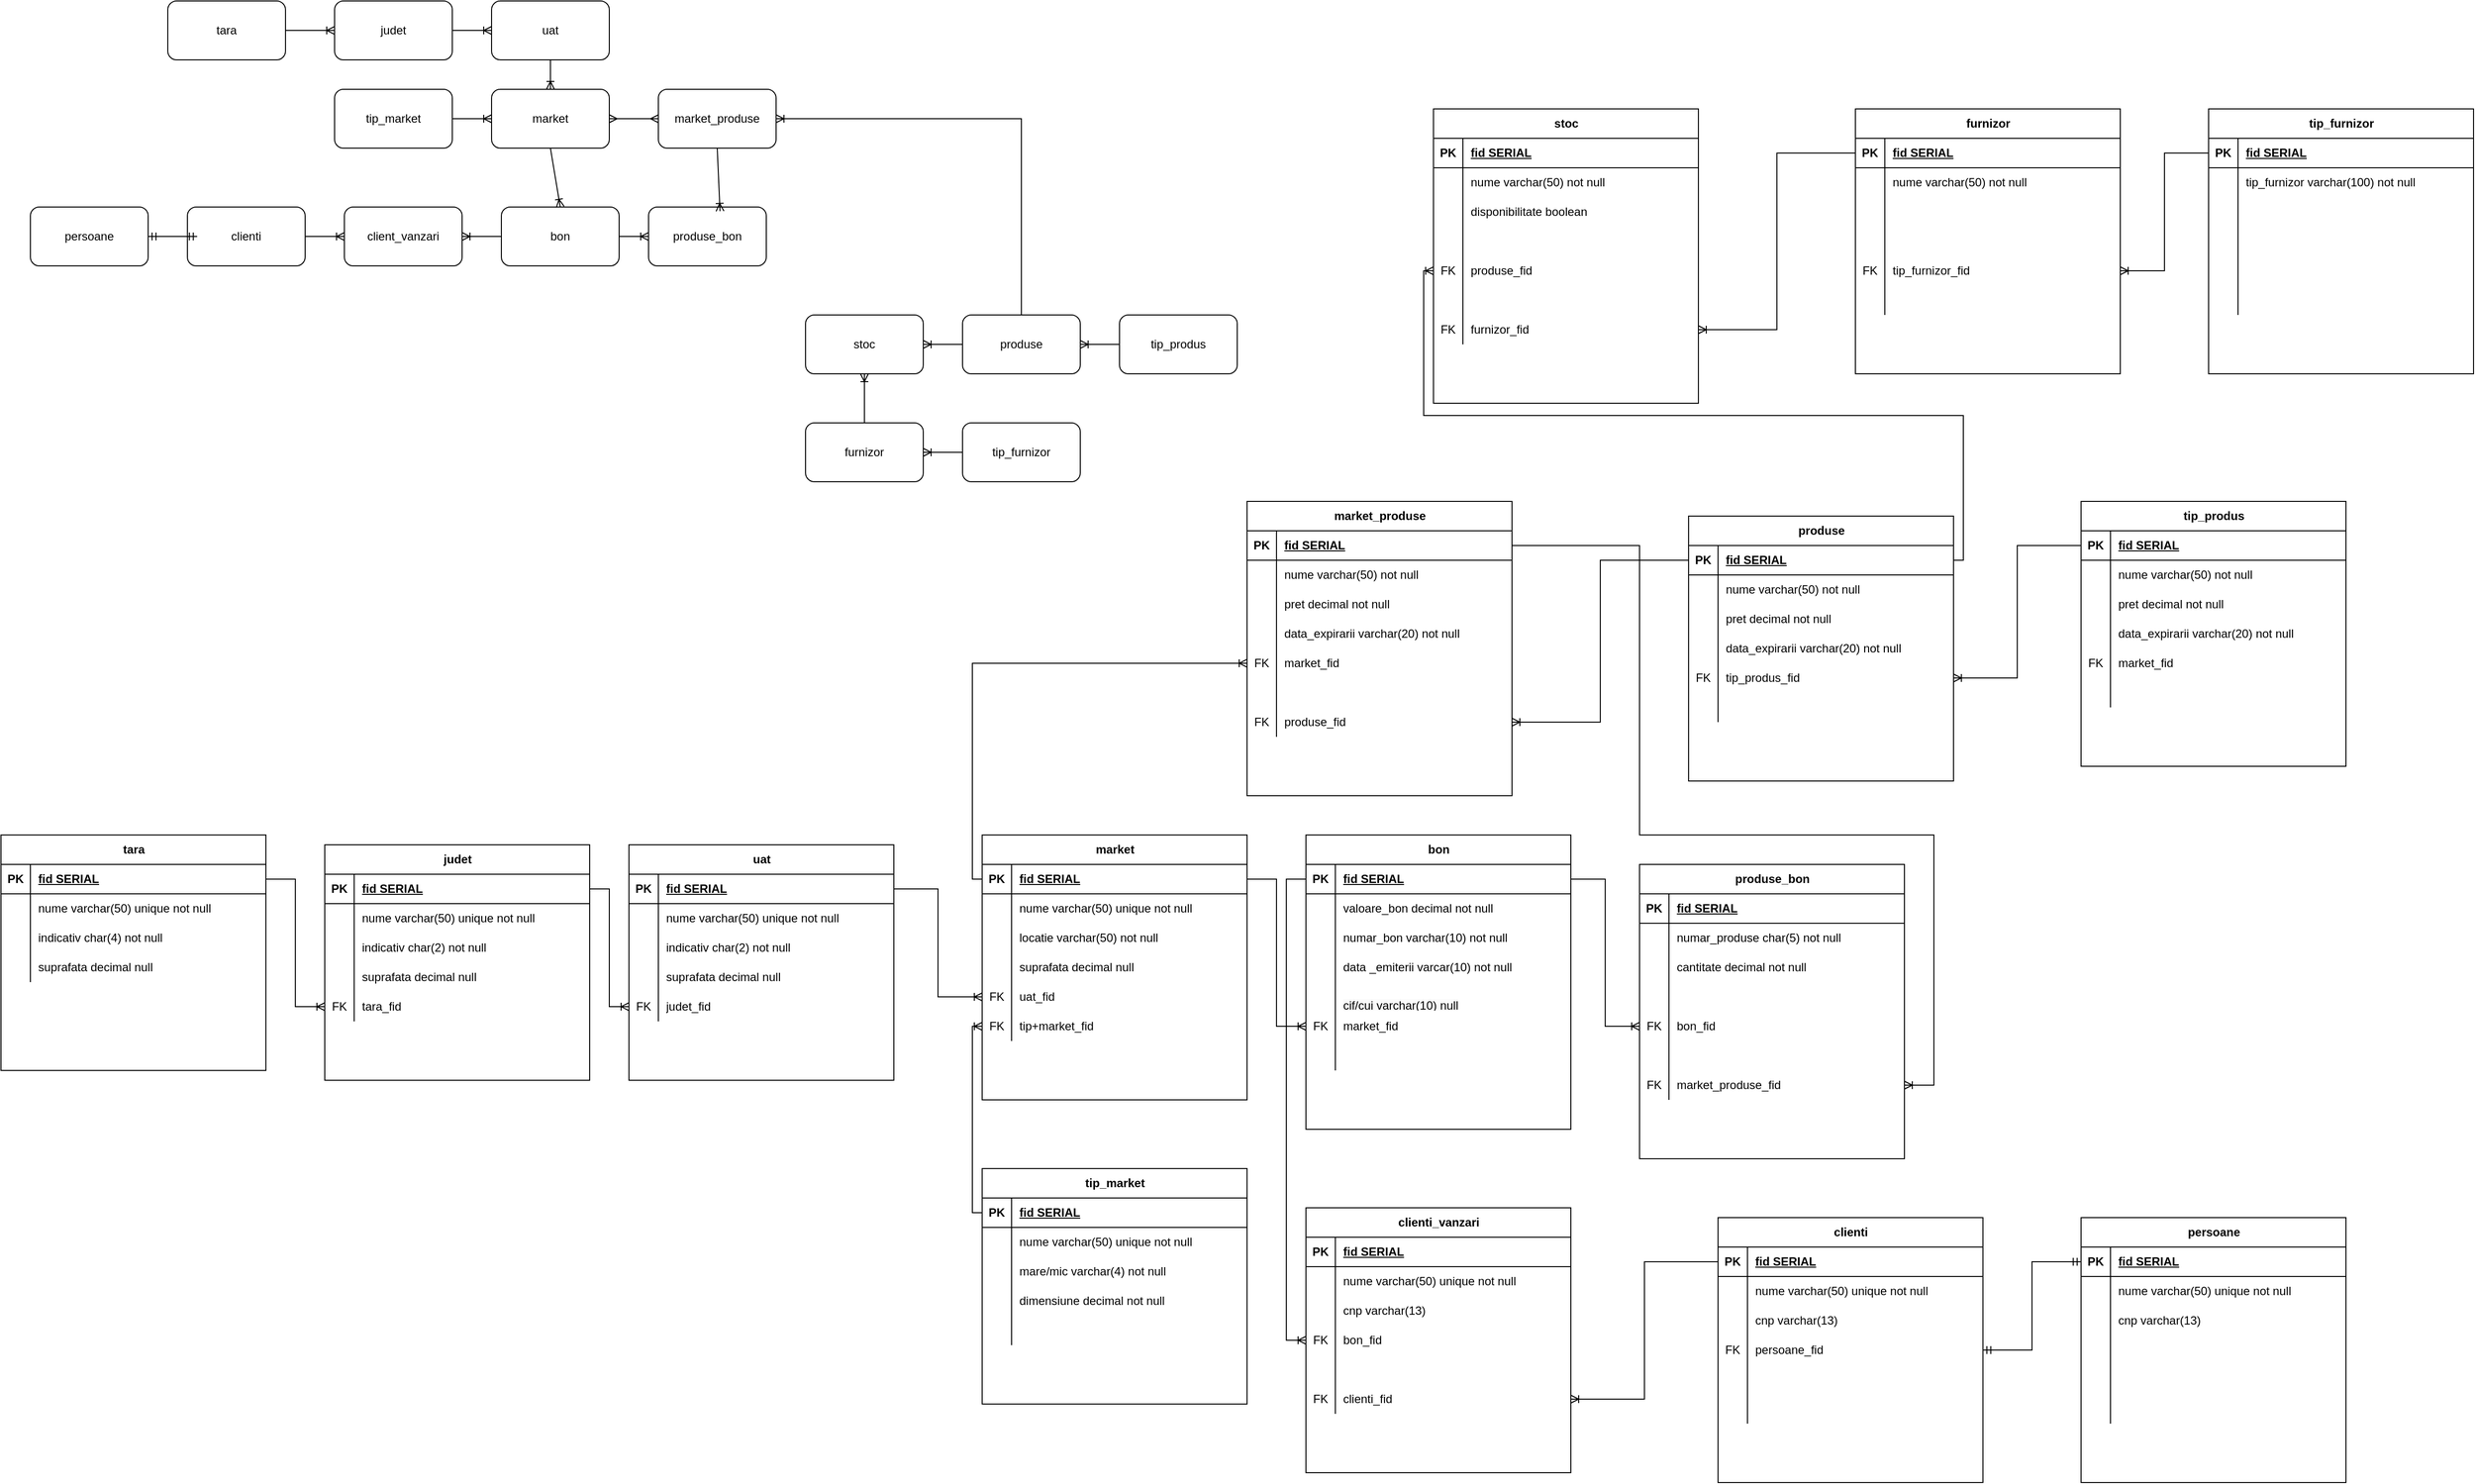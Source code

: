 <mxfile version="26.0.5">
  <diagram name="Page-1" id="e56a1550-8fbb-45ad-956c-1786394a9013">
    <mxGraphModel dx="1785" dy="940" grid="1" gridSize="10" guides="1" tooltips="1" connect="1" arrows="1" fold="1" page="1" pageScale="1" pageWidth="1100" pageHeight="850" background="none" math="0" shadow="0">
      <root>
        <mxCell id="0" />
        <mxCell id="1" parent="0" />
        <mxCell id="MP6Vbs_g2O2YqtWmqLbi-1" value="tara" style="rounded=1;whiteSpace=wrap;html=1;" vertex="1" parent="1">
          <mxGeometry x="180" y="230" width="120" height="60" as="geometry" />
        </mxCell>
        <mxCell id="MP6Vbs_g2O2YqtWmqLbi-2" value="judet" style="rounded=1;whiteSpace=wrap;html=1;" vertex="1" parent="1">
          <mxGeometry x="350" y="230" width="120" height="60" as="geometry" />
        </mxCell>
        <mxCell id="MP6Vbs_g2O2YqtWmqLbi-3" value="uat" style="rounded=1;whiteSpace=wrap;html=1;" vertex="1" parent="1">
          <mxGeometry x="510" y="230" width="120" height="60" as="geometry" />
        </mxCell>
        <mxCell id="MP6Vbs_g2O2YqtWmqLbi-4" value="tip_market" style="rounded=1;whiteSpace=wrap;html=1;" vertex="1" parent="1">
          <mxGeometry x="350" y="320" width="120" height="60" as="geometry" />
        </mxCell>
        <mxCell id="MP6Vbs_g2O2YqtWmqLbi-5" value="market" style="rounded=1;whiteSpace=wrap;html=1;" vertex="1" parent="1">
          <mxGeometry x="510" y="320" width="120" height="60" as="geometry" />
        </mxCell>
        <mxCell id="MP6Vbs_g2O2YqtWmqLbi-6" value="clienti" style="rounded=1;whiteSpace=wrap;html=1;" vertex="1" parent="1">
          <mxGeometry x="200" y="440" width="120" height="60" as="geometry" />
        </mxCell>
        <mxCell id="MP6Vbs_g2O2YqtWmqLbi-7" value="bon" style="rounded=1;whiteSpace=wrap;html=1;" vertex="1" parent="1">
          <mxGeometry x="520" y="440" width="120" height="60" as="geometry" />
        </mxCell>
        <mxCell id="MP6Vbs_g2O2YqtWmqLbi-9" value="produse" style="rounded=1;whiteSpace=wrap;html=1;" vertex="1" parent="1">
          <mxGeometry x="990" y="550" width="120" height="60" as="geometry" />
        </mxCell>
        <mxCell id="MP6Vbs_g2O2YqtWmqLbi-10" value="stoc" style="rounded=1;whiteSpace=wrap;html=1;" vertex="1" parent="1">
          <mxGeometry x="830" y="550" width="120" height="60" as="geometry" />
        </mxCell>
        <mxCell id="MP6Vbs_g2O2YqtWmqLbi-11" value="tip_produs" style="rounded=1;whiteSpace=wrap;html=1;" vertex="1" parent="1">
          <mxGeometry x="1150" y="550" width="120" height="60" as="geometry" />
        </mxCell>
        <mxCell id="MP6Vbs_g2O2YqtWmqLbi-12" value="furnizor" style="rounded=1;whiteSpace=wrap;html=1;" vertex="1" parent="1">
          <mxGeometry x="830" y="660" width="120" height="60" as="geometry" />
        </mxCell>
        <mxCell id="MP6Vbs_g2O2YqtWmqLbi-13" value="tip_furnizor" style="rounded=1;whiteSpace=wrap;html=1;" vertex="1" parent="1">
          <mxGeometry x="990" y="660" width="120" height="60" as="geometry" />
        </mxCell>
        <mxCell id="MP6Vbs_g2O2YqtWmqLbi-20" value="" style="edgeStyle=entityRelationEdgeStyle;fontSize=12;html=1;endArrow=ERoneToMany;rounded=0;entryX=0;entryY=0.5;entryDx=0;entryDy=0;exitX=1;exitY=0.5;exitDx=0;exitDy=0;" edge="1" parent="1" source="MP6Vbs_g2O2YqtWmqLbi-1" target="MP6Vbs_g2O2YqtWmqLbi-2">
          <mxGeometry width="100" height="100" relative="1" as="geometry">
            <mxPoint x="200" y="280" as="sourcePoint" />
            <mxPoint x="510" y="370" as="targetPoint" />
          </mxGeometry>
        </mxCell>
        <mxCell id="MP6Vbs_g2O2YqtWmqLbi-21" value="" style="edgeStyle=entityRelationEdgeStyle;fontSize=12;html=1;endArrow=ERoneToMany;rounded=0;exitX=1;exitY=0.5;exitDx=0;exitDy=0;" edge="1" parent="1" source="MP6Vbs_g2O2YqtWmqLbi-2" target="MP6Vbs_g2O2YqtWmqLbi-3">
          <mxGeometry width="100" height="100" relative="1" as="geometry">
            <mxPoint x="410" y="470" as="sourcePoint" />
            <mxPoint x="510" y="370" as="targetPoint" />
          </mxGeometry>
        </mxCell>
        <mxCell id="MP6Vbs_g2O2YqtWmqLbi-23" value="" style="fontSize=12;html=1;endArrow=ERoneToMany;rounded=0;exitX=0.5;exitY=1;exitDx=0;exitDy=0;entryX=0.5;entryY=0;entryDx=0;entryDy=0;" edge="1" parent="1" source="MP6Vbs_g2O2YqtWmqLbi-3" target="MP6Vbs_g2O2YqtWmqLbi-5">
          <mxGeometry width="100" height="100" relative="1" as="geometry">
            <mxPoint x="410" y="470" as="sourcePoint" />
            <mxPoint x="510" y="370" as="targetPoint" />
          </mxGeometry>
        </mxCell>
        <mxCell id="MP6Vbs_g2O2YqtWmqLbi-24" value="persoane" style="rounded=1;whiteSpace=wrap;html=1;" vertex="1" parent="1">
          <mxGeometry x="40" y="440" width="120" height="60" as="geometry" />
        </mxCell>
        <mxCell id="MP6Vbs_g2O2YqtWmqLbi-25" value="" style="edgeStyle=entityRelationEdgeStyle;fontSize=12;html=1;endArrow=ERmandOne;startArrow=ERmandOne;rounded=0;exitX=1;exitY=0.5;exitDx=0;exitDy=0;entryX=0.083;entryY=0.5;entryDx=0;entryDy=0;entryPerimeter=0;" edge="1" parent="1" source="MP6Vbs_g2O2YqtWmqLbi-24" target="MP6Vbs_g2O2YqtWmqLbi-6">
          <mxGeometry width="100" height="100" relative="1" as="geometry">
            <mxPoint x="220" y="470" as="sourcePoint" />
            <mxPoint x="320" y="370" as="targetPoint" />
          </mxGeometry>
        </mxCell>
        <mxCell id="MP6Vbs_g2O2YqtWmqLbi-26" value="" style="fontSize=12;html=1;endArrow=ERoneToMany;rounded=0;exitX=0.5;exitY=1;exitDx=0;exitDy=0;entryX=0.5;entryY=0;entryDx=0;entryDy=0;" edge="1" parent="1" source="MP6Vbs_g2O2YqtWmqLbi-5" target="MP6Vbs_g2O2YqtWmqLbi-7">
          <mxGeometry width="100" height="100" relative="1" as="geometry">
            <mxPoint x="430" y="393" as="sourcePoint" />
            <mxPoint x="490" y="458" as="targetPoint" />
          </mxGeometry>
        </mxCell>
        <mxCell id="MP6Vbs_g2O2YqtWmqLbi-27" value="client_vanzari" style="rounded=1;whiteSpace=wrap;html=1;" vertex="1" parent="1">
          <mxGeometry x="360" y="440" width="120" height="60" as="geometry" />
        </mxCell>
        <mxCell id="MP6Vbs_g2O2YqtWmqLbi-35" value="" style="edgeStyle=entityRelationEdgeStyle;fontSize=12;html=1;endArrow=ERoneToMany;rounded=0;exitX=1;exitY=0.5;exitDx=0;exitDy=0;entryX=0;entryY=0.5;entryDx=0;entryDy=0;" edge="1" parent="1" source="MP6Vbs_g2O2YqtWmqLbi-6" target="MP6Vbs_g2O2YqtWmqLbi-27">
          <mxGeometry width="100" height="100" relative="1" as="geometry">
            <mxPoint x="450" y="530" as="sourcePoint" />
            <mxPoint x="550" y="430" as="targetPoint" />
          </mxGeometry>
        </mxCell>
        <mxCell id="MP6Vbs_g2O2YqtWmqLbi-36" value="" style="edgeStyle=entityRelationEdgeStyle;fontSize=12;html=1;endArrow=ERoneToMany;rounded=0;exitX=0;exitY=0.5;exitDx=0;exitDy=0;entryX=1;entryY=0.5;entryDx=0;entryDy=0;" edge="1" parent="1" source="MP6Vbs_g2O2YqtWmqLbi-7" target="MP6Vbs_g2O2YqtWmqLbi-27">
          <mxGeometry width="100" height="100" relative="1" as="geometry">
            <mxPoint x="450" y="530" as="sourcePoint" />
            <mxPoint x="550" y="430" as="targetPoint" />
          </mxGeometry>
        </mxCell>
        <mxCell id="MP6Vbs_g2O2YqtWmqLbi-39" value="" style="edgeStyle=entityRelationEdgeStyle;fontSize=12;html=1;endArrow=ERoneToMany;rounded=0;exitX=0;exitY=0.5;exitDx=0;exitDy=0;entryX=1;entryY=0.5;entryDx=0;entryDy=0;" edge="1" parent="1" source="MP6Vbs_g2O2YqtWmqLbi-11" target="MP6Vbs_g2O2YqtWmqLbi-9">
          <mxGeometry width="100" height="100" relative="1" as="geometry">
            <mxPoint x="990" y="30" as="sourcePoint" />
            <mxPoint x="1090" y="-70" as="targetPoint" />
          </mxGeometry>
        </mxCell>
        <mxCell id="MP6Vbs_g2O2YqtWmqLbi-40" value="" style="edgeStyle=entityRelationEdgeStyle;fontSize=12;html=1;endArrow=ERoneToMany;rounded=0;exitX=0;exitY=0.5;exitDx=0;exitDy=0;entryX=1;entryY=0.5;entryDx=0;entryDy=0;" edge="1" parent="1" source="MP6Vbs_g2O2YqtWmqLbi-13" target="MP6Vbs_g2O2YqtWmqLbi-12">
          <mxGeometry width="100" height="100" relative="1" as="geometry">
            <mxPoint x="990" y="30" as="sourcePoint" />
            <mxPoint x="1090" y="-70" as="targetPoint" />
          </mxGeometry>
        </mxCell>
        <mxCell id="MP6Vbs_g2O2YqtWmqLbi-41" value="" style="edgeStyle=entityRelationEdgeStyle;fontSize=12;html=1;endArrow=ERoneToMany;rounded=0;exitX=0;exitY=0.5;exitDx=0;exitDy=0;entryX=1;entryY=0.5;entryDx=0;entryDy=0;" edge="1" parent="1" source="MP6Vbs_g2O2YqtWmqLbi-9" target="MP6Vbs_g2O2YqtWmqLbi-10">
          <mxGeometry width="100" height="100" relative="1" as="geometry">
            <mxPoint x="990" y="130" as="sourcePoint" />
            <mxPoint x="1090" y="30" as="targetPoint" />
          </mxGeometry>
        </mxCell>
        <mxCell id="MP6Vbs_g2O2YqtWmqLbi-42" value="" style="fontSize=12;html=1;endArrow=ERoneToMany;rounded=0;exitX=0.5;exitY=0;exitDx=0;exitDy=0;entryX=0.5;entryY=1;entryDx=0;entryDy=0;" edge="1" parent="1" source="MP6Vbs_g2O2YqtWmqLbi-12" target="MP6Vbs_g2O2YqtWmqLbi-10">
          <mxGeometry width="100" height="100" relative="1" as="geometry">
            <mxPoint x="990" y="130" as="sourcePoint" />
            <mxPoint x="1090" y="30" as="targetPoint" />
          </mxGeometry>
        </mxCell>
        <mxCell id="MP6Vbs_g2O2YqtWmqLbi-49" value="market_produse" style="rounded=1;whiteSpace=wrap;html=1;" vertex="1" parent="1">
          <mxGeometry x="680" y="320" width="120" height="60" as="geometry" />
        </mxCell>
        <mxCell id="MP6Vbs_g2O2YqtWmqLbi-50" value="" style="edgeStyle=entityRelationEdgeStyle;fontSize=12;html=1;endArrow=ERmany;startArrow=ERmany;rounded=0;exitX=1;exitY=0.5;exitDx=0;exitDy=0;entryX=0;entryY=0.5;entryDx=0;entryDy=0;" edge="1" parent="1" source="MP6Vbs_g2O2YqtWmqLbi-5" target="MP6Vbs_g2O2YqtWmqLbi-49">
          <mxGeometry width="100" height="100" relative="1" as="geometry">
            <mxPoint x="660" y="530" as="sourcePoint" />
            <mxPoint x="760" y="430" as="targetPoint" />
          </mxGeometry>
        </mxCell>
        <mxCell id="MP6Vbs_g2O2YqtWmqLbi-61" value="" style="fontSize=12;html=1;endArrow=ERoneToMany;rounded=0;exitX=0.5;exitY=0;exitDx=0;exitDy=0;entryX=1;entryY=0.5;entryDx=0;entryDy=0;edgeStyle=orthogonalEdgeStyle;" edge="1" parent="1" source="MP6Vbs_g2O2YqtWmqLbi-9" target="MP6Vbs_g2O2YqtWmqLbi-49">
          <mxGeometry width="100" height="100" relative="1" as="geometry">
            <mxPoint x="660" y="530" as="sourcePoint" />
            <mxPoint x="760" y="430" as="targetPoint" />
          </mxGeometry>
        </mxCell>
        <mxCell id="MP6Vbs_g2O2YqtWmqLbi-63" value="" style="edgeStyle=entityRelationEdgeStyle;fontSize=12;html=1;endArrow=ERoneToMany;rounded=0;exitX=1;exitY=0.5;exitDx=0;exitDy=0;entryX=0;entryY=0.5;entryDx=0;entryDy=0;" edge="1" parent="1" source="MP6Vbs_g2O2YqtWmqLbi-4" target="MP6Vbs_g2O2YqtWmqLbi-5">
          <mxGeometry width="100" height="100" relative="1" as="geometry">
            <mxPoint x="470" y="530" as="sourcePoint" />
            <mxPoint x="570" y="430" as="targetPoint" />
          </mxGeometry>
        </mxCell>
        <mxCell id="MP6Vbs_g2O2YqtWmqLbi-64" value="produse_bon" style="rounded=1;whiteSpace=wrap;html=1;" vertex="1" parent="1">
          <mxGeometry x="670" y="440" width="120" height="60" as="geometry" />
        </mxCell>
        <mxCell id="MP6Vbs_g2O2YqtWmqLbi-70" value="" style="edgeStyle=entityRelationEdgeStyle;fontSize=12;html=1;endArrow=ERoneToMany;rounded=0;exitX=1;exitY=0.5;exitDx=0;exitDy=0;entryX=0;entryY=0.5;entryDx=0;entryDy=0;" edge="1" parent="1" source="MP6Vbs_g2O2YqtWmqLbi-7" target="MP6Vbs_g2O2YqtWmqLbi-64">
          <mxGeometry width="100" height="100" relative="1" as="geometry">
            <mxPoint x="620" y="530" as="sourcePoint" />
            <mxPoint x="720" y="430" as="targetPoint" />
          </mxGeometry>
        </mxCell>
        <mxCell id="MP6Vbs_g2O2YqtWmqLbi-81" value="" style="fontSize=12;html=1;endArrow=ERoneToMany;rounded=0;exitX=0.5;exitY=1;exitDx=0;exitDy=0;entryX=0.607;entryY=0.071;entryDx=0;entryDy=0;entryPerimeter=0;" edge="1" parent="1" source="MP6Vbs_g2O2YqtWmqLbi-49" target="MP6Vbs_g2O2YqtWmqLbi-64">
          <mxGeometry width="100" height="100" relative="1" as="geometry">
            <mxPoint x="620" y="530" as="sourcePoint" />
            <mxPoint x="720" y="430" as="targetPoint" />
          </mxGeometry>
        </mxCell>
        <mxCell id="MP6Vbs_g2O2YqtWmqLbi-87" value="tara" style="shape=table;startSize=30;container=1;collapsible=1;childLayout=tableLayout;fixedRows=1;rowLines=0;fontStyle=1;align=center;resizeLast=1;html=1;" vertex="1" parent="1">
          <mxGeometry x="10" y="1080" width="270" height="240" as="geometry" />
        </mxCell>
        <mxCell id="MP6Vbs_g2O2YqtWmqLbi-88" value="" style="shape=tableRow;horizontal=0;startSize=0;swimlaneHead=0;swimlaneBody=0;fillColor=none;collapsible=0;dropTarget=0;points=[[0,0.5],[1,0.5]];portConstraint=eastwest;top=0;left=0;right=0;bottom=1;" vertex="1" parent="MP6Vbs_g2O2YqtWmqLbi-87">
          <mxGeometry y="30" width="270" height="30" as="geometry" />
        </mxCell>
        <mxCell id="MP6Vbs_g2O2YqtWmqLbi-89" value="PK" style="shape=partialRectangle;connectable=0;fillColor=none;top=0;left=0;bottom=0;right=0;fontStyle=1;overflow=hidden;whiteSpace=wrap;html=1;" vertex="1" parent="MP6Vbs_g2O2YqtWmqLbi-88">
          <mxGeometry width="30" height="30" as="geometry">
            <mxRectangle width="30" height="30" as="alternateBounds" />
          </mxGeometry>
        </mxCell>
        <mxCell id="MP6Vbs_g2O2YqtWmqLbi-90" value="fid SERIAL" style="shape=partialRectangle;connectable=0;fillColor=none;top=0;left=0;bottom=0;right=0;align=left;spacingLeft=6;fontStyle=5;overflow=hidden;whiteSpace=wrap;html=1;" vertex="1" parent="MP6Vbs_g2O2YqtWmqLbi-88">
          <mxGeometry x="30" width="240" height="30" as="geometry">
            <mxRectangle width="240" height="30" as="alternateBounds" />
          </mxGeometry>
        </mxCell>
        <mxCell id="MP6Vbs_g2O2YqtWmqLbi-91" value="" style="shape=tableRow;horizontal=0;startSize=0;swimlaneHead=0;swimlaneBody=0;fillColor=none;collapsible=0;dropTarget=0;points=[[0,0.5],[1,0.5]];portConstraint=eastwest;top=0;left=0;right=0;bottom=0;" vertex="1" parent="MP6Vbs_g2O2YqtWmqLbi-87">
          <mxGeometry y="60" width="270" height="30" as="geometry" />
        </mxCell>
        <mxCell id="MP6Vbs_g2O2YqtWmqLbi-92" value="" style="shape=partialRectangle;connectable=0;fillColor=none;top=0;left=0;bottom=0;right=0;editable=1;overflow=hidden;whiteSpace=wrap;html=1;" vertex="1" parent="MP6Vbs_g2O2YqtWmqLbi-91">
          <mxGeometry width="30" height="30" as="geometry">
            <mxRectangle width="30" height="30" as="alternateBounds" />
          </mxGeometry>
        </mxCell>
        <mxCell id="MP6Vbs_g2O2YqtWmqLbi-93" value="nume varchar(50) unique not null" style="shape=partialRectangle;connectable=0;fillColor=none;top=0;left=0;bottom=0;right=0;align=left;spacingLeft=6;overflow=hidden;whiteSpace=wrap;html=1;" vertex="1" parent="MP6Vbs_g2O2YqtWmqLbi-91">
          <mxGeometry x="30" width="240" height="30" as="geometry">
            <mxRectangle width="240" height="30" as="alternateBounds" />
          </mxGeometry>
        </mxCell>
        <mxCell id="MP6Vbs_g2O2YqtWmqLbi-94" value="" style="shape=tableRow;horizontal=0;startSize=0;swimlaneHead=0;swimlaneBody=0;fillColor=none;collapsible=0;dropTarget=0;points=[[0,0.5],[1,0.5]];portConstraint=eastwest;top=0;left=0;right=0;bottom=0;" vertex="1" parent="MP6Vbs_g2O2YqtWmqLbi-87">
          <mxGeometry y="90" width="270" height="30" as="geometry" />
        </mxCell>
        <mxCell id="MP6Vbs_g2O2YqtWmqLbi-95" value="" style="shape=partialRectangle;connectable=0;fillColor=none;top=0;left=0;bottom=0;right=0;editable=1;overflow=hidden;whiteSpace=wrap;html=1;" vertex="1" parent="MP6Vbs_g2O2YqtWmqLbi-94">
          <mxGeometry width="30" height="30" as="geometry">
            <mxRectangle width="30" height="30" as="alternateBounds" />
          </mxGeometry>
        </mxCell>
        <mxCell id="MP6Vbs_g2O2YqtWmqLbi-96" value="indicativ char(4) not null" style="shape=partialRectangle;connectable=0;fillColor=none;top=0;left=0;bottom=0;right=0;align=left;spacingLeft=6;overflow=hidden;whiteSpace=wrap;html=1;" vertex="1" parent="MP6Vbs_g2O2YqtWmqLbi-94">
          <mxGeometry x="30" width="240" height="30" as="geometry">
            <mxRectangle width="240" height="30" as="alternateBounds" />
          </mxGeometry>
        </mxCell>
        <mxCell id="MP6Vbs_g2O2YqtWmqLbi-97" value="" style="shape=tableRow;horizontal=0;startSize=0;swimlaneHead=0;swimlaneBody=0;fillColor=none;collapsible=0;dropTarget=0;points=[[0,0.5],[1,0.5]];portConstraint=eastwest;top=0;left=0;right=0;bottom=0;" vertex="1" parent="MP6Vbs_g2O2YqtWmqLbi-87">
          <mxGeometry y="120" width="270" height="30" as="geometry" />
        </mxCell>
        <mxCell id="MP6Vbs_g2O2YqtWmqLbi-98" value="" style="shape=partialRectangle;connectable=0;fillColor=none;top=0;left=0;bottom=0;right=0;editable=1;overflow=hidden;whiteSpace=wrap;html=1;" vertex="1" parent="MP6Vbs_g2O2YqtWmqLbi-97">
          <mxGeometry width="30" height="30" as="geometry">
            <mxRectangle width="30" height="30" as="alternateBounds" />
          </mxGeometry>
        </mxCell>
        <mxCell id="MP6Vbs_g2O2YqtWmqLbi-99" value="suprafata decimal null" style="shape=partialRectangle;connectable=0;fillColor=none;top=0;left=0;bottom=0;right=0;align=left;spacingLeft=6;overflow=hidden;whiteSpace=wrap;html=1;" vertex="1" parent="MP6Vbs_g2O2YqtWmqLbi-97">
          <mxGeometry x="30" width="240" height="30" as="geometry">
            <mxRectangle width="240" height="30" as="alternateBounds" />
          </mxGeometry>
        </mxCell>
        <mxCell id="MP6Vbs_g2O2YqtWmqLbi-126" value="judet" style="shape=table;startSize=30;container=1;collapsible=1;childLayout=tableLayout;fixedRows=1;rowLines=0;fontStyle=1;align=center;resizeLast=1;html=1;" vertex="1" parent="1">
          <mxGeometry x="340" y="1090" width="270" height="240" as="geometry" />
        </mxCell>
        <mxCell id="MP6Vbs_g2O2YqtWmqLbi-127" value="" style="shape=tableRow;horizontal=0;startSize=0;swimlaneHead=0;swimlaneBody=0;fillColor=none;collapsible=0;dropTarget=0;points=[[0,0.5],[1,0.5]];portConstraint=eastwest;top=0;left=0;right=0;bottom=1;" vertex="1" parent="MP6Vbs_g2O2YqtWmqLbi-126">
          <mxGeometry y="30" width="270" height="30" as="geometry" />
        </mxCell>
        <mxCell id="MP6Vbs_g2O2YqtWmqLbi-128" value="PK" style="shape=partialRectangle;connectable=0;fillColor=none;top=0;left=0;bottom=0;right=0;fontStyle=1;overflow=hidden;whiteSpace=wrap;html=1;" vertex="1" parent="MP6Vbs_g2O2YqtWmqLbi-127">
          <mxGeometry width="30" height="30" as="geometry">
            <mxRectangle width="30" height="30" as="alternateBounds" />
          </mxGeometry>
        </mxCell>
        <mxCell id="MP6Vbs_g2O2YqtWmqLbi-129" value="fid SERIAL" style="shape=partialRectangle;connectable=0;fillColor=none;top=0;left=0;bottom=0;right=0;align=left;spacingLeft=6;fontStyle=5;overflow=hidden;whiteSpace=wrap;html=1;" vertex="1" parent="MP6Vbs_g2O2YqtWmqLbi-127">
          <mxGeometry x="30" width="240" height="30" as="geometry">
            <mxRectangle width="240" height="30" as="alternateBounds" />
          </mxGeometry>
        </mxCell>
        <mxCell id="MP6Vbs_g2O2YqtWmqLbi-130" value="" style="shape=tableRow;horizontal=0;startSize=0;swimlaneHead=0;swimlaneBody=0;fillColor=none;collapsible=0;dropTarget=0;points=[[0,0.5],[1,0.5]];portConstraint=eastwest;top=0;left=0;right=0;bottom=0;" vertex="1" parent="MP6Vbs_g2O2YqtWmqLbi-126">
          <mxGeometry y="60" width="270" height="30" as="geometry" />
        </mxCell>
        <mxCell id="MP6Vbs_g2O2YqtWmqLbi-131" value="" style="shape=partialRectangle;connectable=0;fillColor=none;top=0;left=0;bottom=0;right=0;editable=1;overflow=hidden;whiteSpace=wrap;html=1;" vertex="1" parent="MP6Vbs_g2O2YqtWmqLbi-130">
          <mxGeometry width="30" height="30" as="geometry">
            <mxRectangle width="30" height="30" as="alternateBounds" />
          </mxGeometry>
        </mxCell>
        <mxCell id="MP6Vbs_g2O2YqtWmqLbi-132" value="nume varchar(50) unique not null" style="shape=partialRectangle;connectable=0;fillColor=none;top=0;left=0;bottom=0;right=0;align=left;spacingLeft=6;overflow=hidden;whiteSpace=wrap;html=1;" vertex="1" parent="MP6Vbs_g2O2YqtWmqLbi-130">
          <mxGeometry x="30" width="240" height="30" as="geometry">
            <mxRectangle width="240" height="30" as="alternateBounds" />
          </mxGeometry>
        </mxCell>
        <mxCell id="MP6Vbs_g2O2YqtWmqLbi-133" value="" style="shape=tableRow;horizontal=0;startSize=0;swimlaneHead=0;swimlaneBody=0;fillColor=none;collapsible=0;dropTarget=0;points=[[0,0.5],[1,0.5]];portConstraint=eastwest;top=0;left=0;right=0;bottom=0;" vertex="1" parent="MP6Vbs_g2O2YqtWmqLbi-126">
          <mxGeometry y="90" width="270" height="30" as="geometry" />
        </mxCell>
        <mxCell id="MP6Vbs_g2O2YqtWmqLbi-134" value="" style="shape=partialRectangle;connectable=0;fillColor=none;top=0;left=0;bottom=0;right=0;editable=1;overflow=hidden;whiteSpace=wrap;html=1;" vertex="1" parent="MP6Vbs_g2O2YqtWmqLbi-133">
          <mxGeometry width="30" height="30" as="geometry">
            <mxRectangle width="30" height="30" as="alternateBounds" />
          </mxGeometry>
        </mxCell>
        <mxCell id="MP6Vbs_g2O2YqtWmqLbi-135" value="indicativ char(2) not null" style="shape=partialRectangle;connectable=0;fillColor=none;top=0;left=0;bottom=0;right=0;align=left;spacingLeft=6;overflow=hidden;whiteSpace=wrap;html=1;" vertex="1" parent="MP6Vbs_g2O2YqtWmqLbi-133">
          <mxGeometry x="30" width="240" height="30" as="geometry">
            <mxRectangle width="240" height="30" as="alternateBounds" />
          </mxGeometry>
        </mxCell>
        <mxCell id="MP6Vbs_g2O2YqtWmqLbi-136" value="" style="shape=tableRow;horizontal=0;startSize=0;swimlaneHead=0;swimlaneBody=0;fillColor=none;collapsible=0;dropTarget=0;points=[[0,0.5],[1,0.5]];portConstraint=eastwest;top=0;left=0;right=0;bottom=0;" vertex="1" parent="MP6Vbs_g2O2YqtWmqLbi-126">
          <mxGeometry y="120" width="270" height="30" as="geometry" />
        </mxCell>
        <mxCell id="MP6Vbs_g2O2YqtWmqLbi-137" value="" style="shape=partialRectangle;connectable=0;fillColor=none;top=0;left=0;bottom=0;right=0;editable=1;overflow=hidden;whiteSpace=wrap;html=1;" vertex="1" parent="MP6Vbs_g2O2YqtWmqLbi-136">
          <mxGeometry width="30" height="30" as="geometry">
            <mxRectangle width="30" height="30" as="alternateBounds" />
          </mxGeometry>
        </mxCell>
        <mxCell id="MP6Vbs_g2O2YqtWmqLbi-138" value="suprafata decimal null" style="shape=partialRectangle;connectable=0;fillColor=none;top=0;left=0;bottom=0;right=0;align=left;spacingLeft=6;overflow=hidden;whiteSpace=wrap;html=1;" vertex="1" parent="MP6Vbs_g2O2YqtWmqLbi-136">
          <mxGeometry x="30" width="240" height="30" as="geometry">
            <mxRectangle width="240" height="30" as="alternateBounds" />
          </mxGeometry>
        </mxCell>
        <mxCell id="MP6Vbs_g2O2YqtWmqLbi-141" value="" style="shape=tableRow;horizontal=0;startSize=0;swimlaneHead=0;swimlaneBody=0;fillColor=none;collapsible=0;dropTarget=0;points=[[0,0.5],[1,0.5]];portConstraint=eastwest;top=0;left=0;right=0;bottom=0;" vertex="1" parent="MP6Vbs_g2O2YqtWmqLbi-126">
          <mxGeometry y="150" width="270" height="30" as="geometry" />
        </mxCell>
        <mxCell id="MP6Vbs_g2O2YqtWmqLbi-142" value="FK" style="shape=partialRectangle;connectable=0;fillColor=none;top=0;left=0;bottom=0;right=0;editable=1;overflow=hidden;whiteSpace=wrap;html=1;" vertex="1" parent="MP6Vbs_g2O2YqtWmqLbi-141">
          <mxGeometry width="30" height="30" as="geometry">
            <mxRectangle width="30" height="30" as="alternateBounds" />
          </mxGeometry>
        </mxCell>
        <mxCell id="MP6Vbs_g2O2YqtWmqLbi-143" value="tara_fid" style="shape=partialRectangle;connectable=0;fillColor=none;top=0;left=0;bottom=0;right=0;align=left;spacingLeft=6;overflow=hidden;whiteSpace=wrap;html=1;" vertex="1" parent="MP6Vbs_g2O2YqtWmqLbi-141">
          <mxGeometry x="30" width="240" height="30" as="geometry">
            <mxRectangle width="240" height="30" as="alternateBounds" />
          </mxGeometry>
        </mxCell>
        <mxCell id="MP6Vbs_g2O2YqtWmqLbi-139" value="" style="edgeStyle=orthogonalEdgeStyle;fontSize=12;html=1;endArrow=ERoneToMany;rounded=0;exitX=1;exitY=0.5;exitDx=0;exitDy=0;entryX=0;entryY=0.5;entryDx=0;entryDy=0;" edge="1" parent="1" source="MP6Vbs_g2O2YqtWmqLbi-88" target="MP6Vbs_g2O2YqtWmqLbi-141">
          <mxGeometry width="100" height="100" relative="1" as="geometry">
            <mxPoint x="280" y="980" as="sourcePoint" />
            <mxPoint x="380" y="880" as="targetPoint" />
          </mxGeometry>
        </mxCell>
        <mxCell id="MP6Vbs_g2O2YqtWmqLbi-146" value="uat" style="shape=table;startSize=30;container=1;collapsible=1;childLayout=tableLayout;fixedRows=1;rowLines=0;fontStyle=1;align=center;resizeLast=1;html=1;" vertex="1" parent="1">
          <mxGeometry x="650" y="1090" width="270" height="240" as="geometry" />
        </mxCell>
        <mxCell id="MP6Vbs_g2O2YqtWmqLbi-147" value="" style="shape=tableRow;horizontal=0;startSize=0;swimlaneHead=0;swimlaneBody=0;fillColor=none;collapsible=0;dropTarget=0;points=[[0,0.5],[1,0.5]];portConstraint=eastwest;top=0;left=0;right=0;bottom=1;" vertex="1" parent="MP6Vbs_g2O2YqtWmqLbi-146">
          <mxGeometry y="30" width="270" height="30" as="geometry" />
        </mxCell>
        <mxCell id="MP6Vbs_g2O2YqtWmqLbi-148" value="PK" style="shape=partialRectangle;connectable=0;fillColor=none;top=0;left=0;bottom=0;right=0;fontStyle=1;overflow=hidden;whiteSpace=wrap;html=1;" vertex="1" parent="MP6Vbs_g2O2YqtWmqLbi-147">
          <mxGeometry width="30" height="30" as="geometry">
            <mxRectangle width="30" height="30" as="alternateBounds" />
          </mxGeometry>
        </mxCell>
        <mxCell id="MP6Vbs_g2O2YqtWmqLbi-149" value="fid SERIAL" style="shape=partialRectangle;connectable=0;fillColor=none;top=0;left=0;bottom=0;right=0;align=left;spacingLeft=6;fontStyle=5;overflow=hidden;whiteSpace=wrap;html=1;" vertex="1" parent="MP6Vbs_g2O2YqtWmqLbi-147">
          <mxGeometry x="30" width="240" height="30" as="geometry">
            <mxRectangle width="240" height="30" as="alternateBounds" />
          </mxGeometry>
        </mxCell>
        <mxCell id="MP6Vbs_g2O2YqtWmqLbi-150" value="" style="shape=tableRow;horizontal=0;startSize=0;swimlaneHead=0;swimlaneBody=0;fillColor=none;collapsible=0;dropTarget=0;points=[[0,0.5],[1,0.5]];portConstraint=eastwest;top=0;left=0;right=0;bottom=0;" vertex="1" parent="MP6Vbs_g2O2YqtWmqLbi-146">
          <mxGeometry y="60" width="270" height="30" as="geometry" />
        </mxCell>
        <mxCell id="MP6Vbs_g2O2YqtWmqLbi-151" value="" style="shape=partialRectangle;connectable=0;fillColor=none;top=0;left=0;bottom=0;right=0;editable=1;overflow=hidden;whiteSpace=wrap;html=1;" vertex="1" parent="MP6Vbs_g2O2YqtWmqLbi-150">
          <mxGeometry width="30" height="30" as="geometry">
            <mxRectangle width="30" height="30" as="alternateBounds" />
          </mxGeometry>
        </mxCell>
        <mxCell id="MP6Vbs_g2O2YqtWmqLbi-152" value="nume varchar(50) unique not null" style="shape=partialRectangle;connectable=0;fillColor=none;top=0;left=0;bottom=0;right=0;align=left;spacingLeft=6;overflow=hidden;whiteSpace=wrap;html=1;" vertex="1" parent="MP6Vbs_g2O2YqtWmqLbi-150">
          <mxGeometry x="30" width="240" height="30" as="geometry">
            <mxRectangle width="240" height="30" as="alternateBounds" />
          </mxGeometry>
        </mxCell>
        <mxCell id="MP6Vbs_g2O2YqtWmqLbi-153" value="" style="shape=tableRow;horizontal=0;startSize=0;swimlaneHead=0;swimlaneBody=0;fillColor=none;collapsible=0;dropTarget=0;points=[[0,0.5],[1,0.5]];portConstraint=eastwest;top=0;left=0;right=0;bottom=0;" vertex="1" parent="MP6Vbs_g2O2YqtWmqLbi-146">
          <mxGeometry y="90" width="270" height="30" as="geometry" />
        </mxCell>
        <mxCell id="MP6Vbs_g2O2YqtWmqLbi-154" value="" style="shape=partialRectangle;connectable=0;fillColor=none;top=0;left=0;bottom=0;right=0;editable=1;overflow=hidden;whiteSpace=wrap;html=1;" vertex="1" parent="MP6Vbs_g2O2YqtWmqLbi-153">
          <mxGeometry width="30" height="30" as="geometry">
            <mxRectangle width="30" height="30" as="alternateBounds" />
          </mxGeometry>
        </mxCell>
        <mxCell id="MP6Vbs_g2O2YqtWmqLbi-155" value="indicativ char(2) not null" style="shape=partialRectangle;connectable=0;fillColor=none;top=0;left=0;bottom=0;right=0;align=left;spacingLeft=6;overflow=hidden;whiteSpace=wrap;html=1;" vertex="1" parent="MP6Vbs_g2O2YqtWmqLbi-153">
          <mxGeometry x="30" width="240" height="30" as="geometry">
            <mxRectangle width="240" height="30" as="alternateBounds" />
          </mxGeometry>
        </mxCell>
        <mxCell id="MP6Vbs_g2O2YqtWmqLbi-156" value="" style="shape=tableRow;horizontal=0;startSize=0;swimlaneHead=0;swimlaneBody=0;fillColor=none;collapsible=0;dropTarget=0;points=[[0,0.5],[1,0.5]];portConstraint=eastwest;top=0;left=0;right=0;bottom=0;" vertex="1" parent="MP6Vbs_g2O2YqtWmqLbi-146">
          <mxGeometry y="120" width="270" height="30" as="geometry" />
        </mxCell>
        <mxCell id="MP6Vbs_g2O2YqtWmqLbi-157" value="" style="shape=partialRectangle;connectable=0;fillColor=none;top=0;left=0;bottom=0;right=0;editable=1;overflow=hidden;whiteSpace=wrap;html=1;" vertex="1" parent="MP6Vbs_g2O2YqtWmqLbi-156">
          <mxGeometry width="30" height="30" as="geometry">
            <mxRectangle width="30" height="30" as="alternateBounds" />
          </mxGeometry>
        </mxCell>
        <mxCell id="MP6Vbs_g2O2YqtWmqLbi-158" value="suprafata decimal null" style="shape=partialRectangle;connectable=0;fillColor=none;top=0;left=0;bottom=0;right=0;align=left;spacingLeft=6;overflow=hidden;whiteSpace=wrap;html=1;" vertex="1" parent="MP6Vbs_g2O2YqtWmqLbi-156">
          <mxGeometry x="30" width="240" height="30" as="geometry">
            <mxRectangle width="240" height="30" as="alternateBounds" />
          </mxGeometry>
        </mxCell>
        <mxCell id="MP6Vbs_g2O2YqtWmqLbi-159" value="" style="shape=tableRow;horizontal=0;startSize=0;swimlaneHead=0;swimlaneBody=0;fillColor=none;collapsible=0;dropTarget=0;points=[[0,0.5],[1,0.5]];portConstraint=eastwest;top=0;left=0;right=0;bottom=0;" vertex="1" parent="MP6Vbs_g2O2YqtWmqLbi-146">
          <mxGeometry y="150" width="270" height="30" as="geometry" />
        </mxCell>
        <mxCell id="MP6Vbs_g2O2YqtWmqLbi-160" value="FK" style="shape=partialRectangle;connectable=0;fillColor=none;top=0;left=0;bottom=0;right=0;editable=1;overflow=hidden;whiteSpace=wrap;html=1;" vertex="1" parent="MP6Vbs_g2O2YqtWmqLbi-159">
          <mxGeometry width="30" height="30" as="geometry">
            <mxRectangle width="30" height="30" as="alternateBounds" />
          </mxGeometry>
        </mxCell>
        <mxCell id="MP6Vbs_g2O2YqtWmqLbi-161" value="judet_fid" style="shape=partialRectangle;connectable=0;fillColor=none;top=0;left=0;bottom=0;right=0;align=left;spacingLeft=6;overflow=hidden;whiteSpace=wrap;html=1;" vertex="1" parent="MP6Vbs_g2O2YqtWmqLbi-159">
          <mxGeometry x="30" width="240" height="30" as="geometry">
            <mxRectangle width="240" height="30" as="alternateBounds" />
          </mxGeometry>
        </mxCell>
        <mxCell id="MP6Vbs_g2O2YqtWmqLbi-162" value="" style="edgeStyle=orthogonalEdgeStyle;fontSize=12;html=1;endArrow=ERoneToMany;rounded=0;exitX=1;exitY=0.5;exitDx=0;exitDy=0;entryX=0;entryY=0.5;entryDx=0;entryDy=0;" edge="1" parent="1" source="MP6Vbs_g2O2YqtWmqLbi-127" target="MP6Vbs_g2O2YqtWmqLbi-159">
          <mxGeometry width="100" height="100" relative="1" as="geometry">
            <mxPoint x="680" y="860" as="sourcePoint" />
            <mxPoint x="780" y="760" as="targetPoint" />
          </mxGeometry>
        </mxCell>
        <mxCell id="MP6Vbs_g2O2YqtWmqLbi-163" value="market" style="shape=table;startSize=30;container=1;collapsible=1;childLayout=tableLayout;fixedRows=1;rowLines=0;fontStyle=1;align=center;resizeLast=1;html=1;" vertex="1" parent="1">
          <mxGeometry x="1010" y="1080" width="270" height="270" as="geometry" />
        </mxCell>
        <mxCell id="MP6Vbs_g2O2YqtWmqLbi-164" value="" style="shape=tableRow;horizontal=0;startSize=0;swimlaneHead=0;swimlaneBody=0;fillColor=none;collapsible=0;dropTarget=0;points=[[0,0.5],[1,0.5]];portConstraint=eastwest;top=0;left=0;right=0;bottom=1;" vertex="1" parent="MP6Vbs_g2O2YqtWmqLbi-163">
          <mxGeometry y="30" width="270" height="30" as="geometry" />
        </mxCell>
        <mxCell id="MP6Vbs_g2O2YqtWmqLbi-165" value="PK" style="shape=partialRectangle;connectable=0;fillColor=none;top=0;left=0;bottom=0;right=0;fontStyle=1;overflow=hidden;whiteSpace=wrap;html=1;" vertex="1" parent="MP6Vbs_g2O2YqtWmqLbi-164">
          <mxGeometry width="30" height="30" as="geometry">
            <mxRectangle width="30" height="30" as="alternateBounds" />
          </mxGeometry>
        </mxCell>
        <mxCell id="MP6Vbs_g2O2YqtWmqLbi-166" value="fid SERIAL" style="shape=partialRectangle;connectable=0;fillColor=none;top=0;left=0;bottom=0;right=0;align=left;spacingLeft=6;fontStyle=5;overflow=hidden;whiteSpace=wrap;html=1;" vertex="1" parent="MP6Vbs_g2O2YqtWmqLbi-164">
          <mxGeometry x="30" width="240" height="30" as="geometry">
            <mxRectangle width="240" height="30" as="alternateBounds" />
          </mxGeometry>
        </mxCell>
        <mxCell id="MP6Vbs_g2O2YqtWmqLbi-167" value="" style="shape=tableRow;horizontal=0;startSize=0;swimlaneHead=0;swimlaneBody=0;fillColor=none;collapsible=0;dropTarget=0;points=[[0,0.5],[1,0.5]];portConstraint=eastwest;top=0;left=0;right=0;bottom=0;" vertex="1" parent="MP6Vbs_g2O2YqtWmqLbi-163">
          <mxGeometry y="60" width="270" height="30" as="geometry" />
        </mxCell>
        <mxCell id="MP6Vbs_g2O2YqtWmqLbi-168" value="" style="shape=partialRectangle;connectable=0;fillColor=none;top=0;left=0;bottom=0;right=0;editable=1;overflow=hidden;whiteSpace=wrap;html=1;" vertex="1" parent="MP6Vbs_g2O2YqtWmqLbi-167">
          <mxGeometry width="30" height="30" as="geometry">
            <mxRectangle width="30" height="30" as="alternateBounds" />
          </mxGeometry>
        </mxCell>
        <mxCell id="MP6Vbs_g2O2YqtWmqLbi-169" value="nume varchar(50) unique not null" style="shape=partialRectangle;connectable=0;fillColor=none;top=0;left=0;bottom=0;right=0;align=left;spacingLeft=6;overflow=hidden;whiteSpace=wrap;html=1;" vertex="1" parent="MP6Vbs_g2O2YqtWmqLbi-167">
          <mxGeometry x="30" width="240" height="30" as="geometry">
            <mxRectangle width="240" height="30" as="alternateBounds" />
          </mxGeometry>
        </mxCell>
        <mxCell id="MP6Vbs_g2O2YqtWmqLbi-170" value="" style="shape=tableRow;horizontal=0;startSize=0;swimlaneHead=0;swimlaneBody=0;fillColor=none;collapsible=0;dropTarget=0;points=[[0,0.5],[1,0.5]];portConstraint=eastwest;top=0;left=0;right=0;bottom=0;" vertex="1" parent="MP6Vbs_g2O2YqtWmqLbi-163">
          <mxGeometry y="90" width="270" height="30" as="geometry" />
        </mxCell>
        <mxCell id="MP6Vbs_g2O2YqtWmqLbi-171" value="" style="shape=partialRectangle;connectable=0;fillColor=none;top=0;left=0;bottom=0;right=0;editable=1;overflow=hidden;whiteSpace=wrap;html=1;" vertex="1" parent="MP6Vbs_g2O2YqtWmqLbi-170">
          <mxGeometry width="30" height="30" as="geometry">
            <mxRectangle width="30" height="30" as="alternateBounds" />
          </mxGeometry>
        </mxCell>
        <mxCell id="MP6Vbs_g2O2YqtWmqLbi-172" value="locatie varchar(50) not null" style="shape=partialRectangle;connectable=0;fillColor=none;top=0;left=0;bottom=0;right=0;align=left;spacingLeft=6;overflow=hidden;whiteSpace=wrap;html=1;" vertex="1" parent="MP6Vbs_g2O2YqtWmqLbi-170">
          <mxGeometry x="30" width="240" height="30" as="geometry">
            <mxRectangle width="240" height="30" as="alternateBounds" />
          </mxGeometry>
        </mxCell>
        <mxCell id="MP6Vbs_g2O2YqtWmqLbi-173" value="" style="shape=tableRow;horizontal=0;startSize=0;swimlaneHead=0;swimlaneBody=0;fillColor=none;collapsible=0;dropTarget=0;points=[[0,0.5],[1,0.5]];portConstraint=eastwest;top=0;left=0;right=0;bottom=0;" vertex="1" parent="MP6Vbs_g2O2YqtWmqLbi-163">
          <mxGeometry y="120" width="270" height="30" as="geometry" />
        </mxCell>
        <mxCell id="MP6Vbs_g2O2YqtWmqLbi-174" value="" style="shape=partialRectangle;connectable=0;fillColor=none;top=0;left=0;bottom=0;right=0;editable=1;overflow=hidden;whiteSpace=wrap;html=1;" vertex="1" parent="MP6Vbs_g2O2YqtWmqLbi-173">
          <mxGeometry width="30" height="30" as="geometry">
            <mxRectangle width="30" height="30" as="alternateBounds" />
          </mxGeometry>
        </mxCell>
        <mxCell id="MP6Vbs_g2O2YqtWmqLbi-175" value="suprafata decimal null" style="shape=partialRectangle;connectable=0;fillColor=none;top=0;left=0;bottom=0;right=0;align=left;spacingLeft=6;overflow=hidden;whiteSpace=wrap;html=1;" vertex="1" parent="MP6Vbs_g2O2YqtWmqLbi-173">
          <mxGeometry x="30" width="240" height="30" as="geometry">
            <mxRectangle width="240" height="30" as="alternateBounds" />
          </mxGeometry>
        </mxCell>
        <mxCell id="MP6Vbs_g2O2YqtWmqLbi-176" value="" style="shape=tableRow;horizontal=0;startSize=0;swimlaneHead=0;swimlaneBody=0;fillColor=none;collapsible=0;dropTarget=0;points=[[0,0.5],[1,0.5]];portConstraint=eastwest;top=0;left=0;right=0;bottom=0;" vertex="1" parent="MP6Vbs_g2O2YqtWmqLbi-163">
          <mxGeometry y="150" width="270" height="30" as="geometry" />
        </mxCell>
        <mxCell id="MP6Vbs_g2O2YqtWmqLbi-177" value="FK" style="shape=partialRectangle;connectable=0;fillColor=none;top=0;left=0;bottom=0;right=0;editable=1;overflow=hidden;whiteSpace=wrap;html=1;" vertex="1" parent="MP6Vbs_g2O2YqtWmqLbi-176">
          <mxGeometry width="30" height="30" as="geometry">
            <mxRectangle width="30" height="30" as="alternateBounds" />
          </mxGeometry>
        </mxCell>
        <mxCell id="MP6Vbs_g2O2YqtWmqLbi-178" value="uat_fid" style="shape=partialRectangle;connectable=0;fillColor=none;top=0;left=0;bottom=0;right=0;align=left;spacingLeft=6;overflow=hidden;whiteSpace=wrap;html=1;" vertex="1" parent="MP6Vbs_g2O2YqtWmqLbi-176">
          <mxGeometry x="30" width="240" height="30" as="geometry">
            <mxRectangle width="240" height="30" as="alternateBounds" />
          </mxGeometry>
        </mxCell>
        <mxCell id="MP6Vbs_g2O2YqtWmqLbi-196" value="" style="shape=tableRow;horizontal=0;startSize=0;swimlaneHead=0;swimlaneBody=0;fillColor=none;collapsible=0;dropTarget=0;points=[[0,0.5],[1,0.5]];portConstraint=eastwest;top=0;left=0;right=0;bottom=0;" vertex="1" parent="MP6Vbs_g2O2YqtWmqLbi-163">
          <mxGeometry y="180" width="270" height="30" as="geometry" />
        </mxCell>
        <mxCell id="MP6Vbs_g2O2YqtWmqLbi-197" value="FK" style="shape=partialRectangle;connectable=0;fillColor=none;top=0;left=0;bottom=0;right=0;editable=1;overflow=hidden;whiteSpace=wrap;html=1;" vertex="1" parent="MP6Vbs_g2O2YqtWmqLbi-196">
          <mxGeometry width="30" height="30" as="geometry">
            <mxRectangle width="30" height="30" as="alternateBounds" />
          </mxGeometry>
        </mxCell>
        <mxCell id="MP6Vbs_g2O2YqtWmqLbi-198" value="tip+market_fid" style="shape=partialRectangle;connectable=0;fillColor=none;top=0;left=0;bottom=0;right=0;align=left;spacingLeft=6;overflow=hidden;whiteSpace=wrap;html=1;" vertex="1" parent="MP6Vbs_g2O2YqtWmqLbi-196">
          <mxGeometry x="30" width="240" height="30" as="geometry">
            <mxRectangle width="240" height="30" as="alternateBounds" />
          </mxGeometry>
        </mxCell>
        <mxCell id="MP6Vbs_g2O2YqtWmqLbi-179" value="" style="edgeStyle=orthogonalEdgeStyle;fontSize=12;html=1;endArrow=ERoneToMany;rounded=0;exitX=1;exitY=0.5;exitDx=0;exitDy=0;entryX=0;entryY=0.5;entryDx=0;entryDy=0;" edge="1" parent="1" source="MP6Vbs_g2O2YqtWmqLbi-147" target="MP6Vbs_g2O2YqtWmqLbi-176">
          <mxGeometry width="100" height="100" relative="1" as="geometry">
            <mxPoint x="800" y="980" as="sourcePoint" />
            <mxPoint x="900" y="880" as="targetPoint" />
          </mxGeometry>
        </mxCell>
        <mxCell id="MP6Vbs_g2O2YqtWmqLbi-180" value="tip_market" style="shape=table;startSize=30;container=1;collapsible=1;childLayout=tableLayout;fixedRows=1;rowLines=0;fontStyle=1;align=center;resizeLast=1;html=1;" vertex="1" parent="1">
          <mxGeometry x="1010" y="1420" width="270" height="240" as="geometry" />
        </mxCell>
        <mxCell id="MP6Vbs_g2O2YqtWmqLbi-181" value="" style="shape=tableRow;horizontal=0;startSize=0;swimlaneHead=0;swimlaneBody=0;fillColor=none;collapsible=0;dropTarget=0;points=[[0,0.5],[1,0.5]];portConstraint=eastwest;top=0;left=0;right=0;bottom=1;" vertex="1" parent="MP6Vbs_g2O2YqtWmqLbi-180">
          <mxGeometry y="30" width="270" height="30" as="geometry" />
        </mxCell>
        <mxCell id="MP6Vbs_g2O2YqtWmqLbi-182" value="PK" style="shape=partialRectangle;connectable=0;fillColor=none;top=0;left=0;bottom=0;right=0;fontStyle=1;overflow=hidden;whiteSpace=wrap;html=1;" vertex="1" parent="MP6Vbs_g2O2YqtWmqLbi-181">
          <mxGeometry width="30" height="30" as="geometry">
            <mxRectangle width="30" height="30" as="alternateBounds" />
          </mxGeometry>
        </mxCell>
        <mxCell id="MP6Vbs_g2O2YqtWmqLbi-183" value="fid SERIAL" style="shape=partialRectangle;connectable=0;fillColor=none;top=0;left=0;bottom=0;right=0;align=left;spacingLeft=6;fontStyle=5;overflow=hidden;whiteSpace=wrap;html=1;" vertex="1" parent="MP6Vbs_g2O2YqtWmqLbi-181">
          <mxGeometry x="30" width="240" height="30" as="geometry">
            <mxRectangle width="240" height="30" as="alternateBounds" />
          </mxGeometry>
        </mxCell>
        <mxCell id="MP6Vbs_g2O2YqtWmqLbi-184" value="" style="shape=tableRow;horizontal=0;startSize=0;swimlaneHead=0;swimlaneBody=0;fillColor=none;collapsible=0;dropTarget=0;points=[[0,0.5],[1,0.5]];portConstraint=eastwest;top=0;left=0;right=0;bottom=0;" vertex="1" parent="MP6Vbs_g2O2YqtWmqLbi-180">
          <mxGeometry y="60" width="270" height="30" as="geometry" />
        </mxCell>
        <mxCell id="MP6Vbs_g2O2YqtWmqLbi-185" value="" style="shape=partialRectangle;connectable=0;fillColor=none;top=0;left=0;bottom=0;right=0;editable=1;overflow=hidden;whiteSpace=wrap;html=1;" vertex="1" parent="MP6Vbs_g2O2YqtWmqLbi-184">
          <mxGeometry width="30" height="30" as="geometry">
            <mxRectangle width="30" height="30" as="alternateBounds" />
          </mxGeometry>
        </mxCell>
        <mxCell id="MP6Vbs_g2O2YqtWmqLbi-186" value="nume varchar(50) unique not null" style="shape=partialRectangle;connectable=0;fillColor=none;top=0;left=0;bottom=0;right=0;align=left;spacingLeft=6;overflow=hidden;whiteSpace=wrap;html=1;" vertex="1" parent="MP6Vbs_g2O2YqtWmqLbi-184">
          <mxGeometry x="30" width="240" height="30" as="geometry">
            <mxRectangle width="240" height="30" as="alternateBounds" />
          </mxGeometry>
        </mxCell>
        <mxCell id="MP6Vbs_g2O2YqtWmqLbi-187" value="" style="shape=tableRow;horizontal=0;startSize=0;swimlaneHead=0;swimlaneBody=0;fillColor=none;collapsible=0;dropTarget=0;points=[[0,0.5],[1,0.5]];portConstraint=eastwest;top=0;left=0;right=0;bottom=0;" vertex="1" parent="MP6Vbs_g2O2YqtWmqLbi-180">
          <mxGeometry y="90" width="270" height="30" as="geometry" />
        </mxCell>
        <mxCell id="MP6Vbs_g2O2YqtWmqLbi-188" value="" style="shape=partialRectangle;connectable=0;fillColor=none;top=0;left=0;bottom=0;right=0;editable=1;overflow=hidden;whiteSpace=wrap;html=1;" vertex="1" parent="MP6Vbs_g2O2YqtWmqLbi-187">
          <mxGeometry width="30" height="30" as="geometry">
            <mxRectangle width="30" height="30" as="alternateBounds" />
          </mxGeometry>
        </mxCell>
        <mxCell id="MP6Vbs_g2O2YqtWmqLbi-189" value="mare/mic varchar(4) not null" style="shape=partialRectangle;connectable=0;fillColor=none;top=0;left=0;bottom=0;right=0;align=left;spacingLeft=6;overflow=hidden;whiteSpace=wrap;html=1;" vertex="1" parent="MP6Vbs_g2O2YqtWmqLbi-187">
          <mxGeometry x="30" width="240" height="30" as="geometry">
            <mxRectangle width="240" height="30" as="alternateBounds" />
          </mxGeometry>
        </mxCell>
        <mxCell id="MP6Vbs_g2O2YqtWmqLbi-190" value="" style="shape=tableRow;horizontal=0;startSize=0;swimlaneHead=0;swimlaneBody=0;fillColor=none;collapsible=0;dropTarget=0;points=[[0,0.5],[1,0.5]];portConstraint=eastwest;top=0;left=0;right=0;bottom=0;" vertex="1" parent="MP6Vbs_g2O2YqtWmqLbi-180">
          <mxGeometry y="120" width="270" height="30" as="geometry" />
        </mxCell>
        <mxCell id="MP6Vbs_g2O2YqtWmqLbi-191" value="" style="shape=partialRectangle;connectable=0;fillColor=none;top=0;left=0;bottom=0;right=0;editable=1;overflow=hidden;whiteSpace=wrap;html=1;" vertex="1" parent="MP6Vbs_g2O2YqtWmqLbi-190">
          <mxGeometry width="30" height="30" as="geometry">
            <mxRectangle width="30" height="30" as="alternateBounds" />
          </mxGeometry>
        </mxCell>
        <mxCell id="MP6Vbs_g2O2YqtWmqLbi-192" value="dimensiune decimal not null" style="shape=partialRectangle;connectable=0;fillColor=none;top=0;left=0;bottom=0;right=0;align=left;spacingLeft=6;overflow=hidden;whiteSpace=wrap;html=1;" vertex="1" parent="MP6Vbs_g2O2YqtWmqLbi-190">
          <mxGeometry x="30" width="240" height="30" as="geometry">
            <mxRectangle width="240" height="30" as="alternateBounds" />
          </mxGeometry>
        </mxCell>
        <mxCell id="MP6Vbs_g2O2YqtWmqLbi-193" value="" style="shape=tableRow;horizontal=0;startSize=0;swimlaneHead=0;swimlaneBody=0;fillColor=none;collapsible=0;dropTarget=0;points=[[0,0.5],[1,0.5]];portConstraint=eastwest;top=0;left=0;right=0;bottom=0;" vertex="1" parent="MP6Vbs_g2O2YqtWmqLbi-180">
          <mxGeometry y="150" width="270" height="30" as="geometry" />
        </mxCell>
        <mxCell id="MP6Vbs_g2O2YqtWmqLbi-194" value="" style="shape=partialRectangle;connectable=0;fillColor=none;top=0;left=0;bottom=0;right=0;editable=1;overflow=hidden;whiteSpace=wrap;html=1;" vertex="1" parent="MP6Vbs_g2O2YqtWmqLbi-193">
          <mxGeometry width="30" height="30" as="geometry">
            <mxRectangle width="30" height="30" as="alternateBounds" />
          </mxGeometry>
        </mxCell>
        <mxCell id="MP6Vbs_g2O2YqtWmqLbi-195" value="" style="shape=partialRectangle;connectable=0;fillColor=none;top=0;left=0;bottom=0;right=0;align=left;spacingLeft=6;overflow=hidden;whiteSpace=wrap;html=1;" vertex="1" parent="MP6Vbs_g2O2YqtWmqLbi-193">
          <mxGeometry x="30" width="240" height="30" as="geometry">
            <mxRectangle width="240" height="30" as="alternateBounds" />
          </mxGeometry>
        </mxCell>
        <mxCell id="MP6Vbs_g2O2YqtWmqLbi-199" value="" style="edgeStyle=orthogonalEdgeStyle;fontSize=12;html=1;endArrow=ERoneToMany;rounded=0;exitX=0;exitY=0.5;exitDx=0;exitDy=0;entryX=0;entryY=0.5;entryDx=0;entryDy=0;" edge="1" parent="1" source="MP6Vbs_g2O2YqtWmqLbi-181" target="MP6Vbs_g2O2YqtWmqLbi-196">
          <mxGeometry width="100" height="100" relative="1" as="geometry">
            <mxPoint x="800" y="1100" as="sourcePoint" />
            <mxPoint x="900" y="1000" as="targetPoint" />
          </mxGeometry>
        </mxCell>
        <mxCell id="MP6Vbs_g2O2YqtWmqLbi-200" value="bon" style="shape=table;startSize=30;container=1;collapsible=1;childLayout=tableLayout;fixedRows=1;rowLines=0;fontStyle=1;align=center;resizeLast=1;html=1;" vertex="1" parent="1">
          <mxGeometry x="1340" y="1080" width="270" height="300" as="geometry" />
        </mxCell>
        <mxCell id="MP6Vbs_g2O2YqtWmqLbi-201" value="" style="shape=tableRow;horizontal=0;startSize=0;swimlaneHead=0;swimlaneBody=0;fillColor=none;collapsible=0;dropTarget=0;points=[[0,0.5],[1,0.5]];portConstraint=eastwest;top=0;left=0;right=0;bottom=1;" vertex="1" parent="MP6Vbs_g2O2YqtWmqLbi-200">
          <mxGeometry y="30" width="270" height="30" as="geometry" />
        </mxCell>
        <mxCell id="MP6Vbs_g2O2YqtWmqLbi-202" value="PK" style="shape=partialRectangle;connectable=0;fillColor=none;top=0;left=0;bottom=0;right=0;fontStyle=1;overflow=hidden;whiteSpace=wrap;html=1;" vertex="1" parent="MP6Vbs_g2O2YqtWmqLbi-201">
          <mxGeometry width="30" height="30" as="geometry">
            <mxRectangle width="30" height="30" as="alternateBounds" />
          </mxGeometry>
        </mxCell>
        <mxCell id="MP6Vbs_g2O2YqtWmqLbi-203" value="fid SERIAL" style="shape=partialRectangle;connectable=0;fillColor=none;top=0;left=0;bottom=0;right=0;align=left;spacingLeft=6;fontStyle=5;overflow=hidden;whiteSpace=wrap;html=1;" vertex="1" parent="MP6Vbs_g2O2YqtWmqLbi-201">
          <mxGeometry x="30" width="240" height="30" as="geometry">
            <mxRectangle width="240" height="30" as="alternateBounds" />
          </mxGeometry>
        </mxCell>
        <mxCell id="MP6Vbs_g2O2YqtWmqLbi-204" value="" style="shape=tableRow;horizontal=0;startSize=0;swimlaneHead=0;swimlaneBody=0;fillColor=none;collapsible=0;dropTarget=0;points=[[0,0.5],[1,0.5]];portConstraint=eastwest;top=0;left=0;right=0;bottom=0;" vertex="1" parent="MP6Vbs_g2O2YqtWmqLbi-200">
          <mxGeometry y="60" width="270" height="30" as="geometry" />
        </mxCell>
        <mxCell id="MP6Vbs_g2O2YqtWmqLbi-205" value="" style="shape=partialRectangle;connectable=0;fillColor=none;top=0;left=0;bottom=0;right=0;editable=1;overflow=hidden;whiteSpace=wrap;html=1;" vertex="1" parent="MP6Vbs_g2O2YqtWmqLbi-204">
          <mxGeometry width="30" height="30" as="geometry">
            <mxRectangle width="30" height="30" as="alternateBounds" />
          </mxGeometry>
        </mxCell>
        <mxCell id="MP6Vbs_g2O2YqtWmqLbi-206" value="valoare_bon decimal not null" style="shape=partialRectangle;connectable=0;fillColor=none;top=0;left=0;bottom=0;right=0;align=left;spacingLeft=6;overflow=hidden;whiteSpace=wrap;html=1;" vertex="1" parent="MP6Vbs_g2O2YqtWmqLbi-204">
          <mxGeometry x="30" width="240" height="30" as="geometry">
            <mxRectangle width="240" height="30" as="alternateBounds" />
          </mxGeometry>
        </mxCell>
        <mxCell id="MP6Vbs_g2O2YqtWmqLbi-207" value="" style="shape=tableRow;horizontal=0;startSize=0;swimlaneHead=0;swimlaneBody=0;fillColor=none;collapsible=0;dropTarget=0;points=[[0,0.5],[1,0.5]];portConstraint=eastwest;top=0;left=0;right=0;bottom=0;" vertex="1" parent="MP6Vbs_g2O2YqtWmqLbi-200">
          <mxGeometry y="90" width="270" height="30" as="geometry" />
        </mxCell>
        <mxCell id="MP6Vbs_g2O2YqtWmqLbi-208" value="" style="shape=partialRectangle;connectable=0;fillColor=none;top=0;left=0;bottom=0;right=0;editable=1;overflow=hidden;whiteSpace=wrap;html=1;" vertex="1" parent="MP6Vbs_g2O2YqtWmqLbi-207">
          <mxGeometry width="30" height="30" as="geometry">
            <mxRectangle width="30" height="30" as="alternateBounds" />
          </mxGeometry>
        </mxCell>
        <mxCell id="MP6Vbs_g2O2YqtWmqLbi-209" value="numar_bon varchar(10) not null" style="shape=partialRectangle;connectable=0;fillColor=none;top=0;left=0;bottom=0;right=0;align=left;spacingLeft=6;overflow=hidden;whiteSpace=wrap;html=1;" vertex="1" parent="MP6Vbs_g2O2YqtWmqLbi-207">
          <mxGeometry x="30" width="240" height="30" as="geometry">
            <mxRectangle width="240" height="30" as="alternateBounds" />
          </mxGeometry>
        </mxCell>
        <mxCell id="MP6Vbs_g2O2YqtWmqLbi-210" value="" style="shape=tableRow;horizontal=0;startSize=0;swimlaneHead=0;swimlaneBody=0;fillColor=none;collapsible=0;dropTarget=0;points=[[0,0.5],[1,0.5]];portConstraint=eastwest;top=0;left=0;right=0;bottom=0;" vertex="1" parent="MP6Vbs_g2O2YqtWmqLbi-200">
          <mxGeometry y="120" width="270" height="30" as="geometry" />
        </mxCell>
        <mxCell id="MP6Vbs_g2O2YqtWmqLbi-211" value="" style="shape=partialRectangle;connectable=0;fillColor=none;top=0;left=0;bottom=0;right=0;editable=1;overflow=hidden;whiteSpace=wrap;html=1;" vertex="1" parent="MP6Vbs_g2O2YqtWmqLbi-210">
          <mxGeometry width="30" height="30" as="geometry">
            <mxRectangle width="30" height="30" as="alternateBounds" />
          </mxGeometry>
        </mxCell>
        <mxCell id="MP6Vbs_g2O2YqtWmqLbi-212" value="data _emiterii varcar(10) not null" style="shape=partialRectangle;connectable=0;fillColor=none;top=0;left=0;bottom=0;right=0;align=left;spacingLeft=6;overflow=hidden;whiteSpace=wrap;html=1;" vertex="1" parent="MP6Vbs_g2O2YqtWmqLbi-210">
          <mxGeometry x="30" width="240" height="30" as="geometry">
            <mxRectangle width="240" height="30" as="alternateBounds" />
          </mxGeometry>
        </mxCell>
        <mxCell id="MP6Vbs_g2O2YqtWmqLbi-213" value="" style="shape=tableRow;horizontal=0;startSize=0;swimlaneHead=0;swimlaneBody=0;fillColor=none;collapsible=0;dropTarget=0;points=[[0,0.5],[1,0.5]];portConstraint=eastwest;top=0;left=0;right=0;bottom=0;" vertex="1" parent="MP6Vbs_g2O2YqtWmqLbi-200">
          <mxGeometry y="150" width="270" height="30" as="geometry" />
        </mxCell>
        <mxCell id="MP6Vbs_g2O2YqtWmqLbi-214" value="" style="shape=partialRectangle;connectable=0;fillColor=none;top=0;left=0;bottom=0;right=0;editable=1;overflow=hidden;whiteSpace=wrap;html=1;" vertex="1" parent="MP6Vbs_g2O2YqtWmqLbi-213">
          <mxGeometry width="30" height="30" as="geometry">
            <mxRectangle width="30" height="30" as="alternateBounds" />
          </mxGeometry>
        </mxCell>
        <mxCell id="MP6Vbs_g2O2YqtWmqLbi-215" value="&#xa;&lt;span style=&quot;color: rgb(0, 0, 0); font-family: Helvetica; font-size: 12px; font-style: normal; font-variant-ligatures: normal; font-variant-caps: normal; font-weight: 400; letter-spacing: normal; orphans: 2; text-align: left; text-indent: 0px; text-transform: none; widows: 2; word-spacing: 0px; -webkit-text-stroke-width: 0px; white-space: normal; background-color: rgb(251, 251, 251); text-decoration-thickness: initial; text-decoration-style: initial; text-decoration-color: initial; display: inline !important; float: none;&quot;&gt;cif/cui varchar(10) null&lt;/span&gt;&#xa;&#xa;" style="shape=partialRectangle;connectable=0;fillColor=none;top=0;left=0;bottom=0;right=0;align=left;spacingLeft=6;overflow=hidden;whiteSpace=wrap;html=1;" vertex="1" parent="MP6Vbs_g2O2YqtWmqLbi-213">
          <mxGeometry x="30" width="240" height="30" as="geometry">
            <mxRectangle width="240" height="30" as="alternateBounds" />
          </mxGeometry>
        </mxCell>
        <mxCell id="MP6Vbs_g2O2YqtWmqLbi-216" value="" style="shape=tableRow;horizontal=0;startSize=0;swimlaneHead=0;swimlaneBody=0;fillColor=none;collapsible=0;dropTarget=0;points=[[0,0.5],[1,0.5]];portConstraint=eastwest;top=0;left=0;right=0;bottom=0;" vertex="1" parent="MP6Vbs_g2O2YqtWmqLbi-200">
          <mxGeometry y="180" width="270" height="30" as="geometry" />
        </mxCell>
        <mxCell id="MP6Vbs_g2O2YqtWmqLbi-217" value="FK" style="shape=partialRectangle;connectable=0;fillColor=none;top=0;left=0;bottom=0;right=0;editable=1;overflow=hidden;whiteSpace=wrap;html=1;" vertex="1" parent="MP6Vbs_g2O2YqtWmqLbi-216">
          <mxGeometry width="30" height="30" as="geometry">
            <mxRectangle width="30" height="30" as="alternateBounds" />
          </mxGeometry>
        </mxCell>
        <mxCell id="MP6Vbs_g2O2YqtWmqLbi-218" value="market_fid" style="shape=partialRectangle;connectable=0;fillColor=none;top=0;left=0;bottom=0;right=0;align=left;spacingLeft=6;overflow=hidden;whiteSpace=wrap;html=1;" vertex="1" parent="MP6Vbs_g2O2YqtWmqLbi-216">
          <mxGeometry x="30" width="240" height="30" as="geometry">
            <mxRectangle width="240" height="30" as="alternateBounds" />
          </mxGeometry>
        </mxCell>
        <mxCell id="MP6Vbs_g2O2YqtWmqLbi-239" value="" style="shape=tableRow;horizontal=0;startSize=0;swimlaneHead=0;swimlaneBody=0;fillColor=none;collapsible=0;dropTarget=0;points=[[0,0.5],[1,0.5]];portConstraint=eastwest;top=0;left=0;right=0;bottom=0;" vertex="1" parent="MP6Vbs_g2O2YqtWmqLbi-200">
          <mxGeometry y="210" width="270" height="30" as="geometry" />
        </mxCell>
        <mxCell id="MP6Vbs_g2O2YqtWmqLbi-240" value="" style="shape=partialRectangle;connectable=0;fillColor=none;top=0;left=0;bottom=0;right=0;editable=1;overflow=hidden;whiteSpace=wrap;html=1;" vertex="1" parent="MP6Vbs_g2O2YqtWmqLbi-239">
          <mxGeometry width="30" height="30" as="geometry">
            <mxRectangle width="30" height="30" as="alternateBounds" />
          </mxGeometry>
        </mxCell>
        <mxCell id="MP6Vbs_g2O2YqtWmqLbi-241" value="" style="shape=partialRectangle;connectable=0;fillColor=none;top=0;left=0;bottom=0;right=0;align=left;spacingLeft=6;overflow=hidden;whiteSpace=wrap;html=1;" vertex="1" parent="MP6Vbs_g2O2YqtWmqLbi-239">
          <mxGeometry x="30" width="240" height="30" as="geometry">
            <mxRectangle width="240" height="30" as="alternateBounds" />
          </mxGeometry>
        </mxCell>
        <mxCell id="MP6Vbs_g2O2YqtWmqLbi-219" value="" style="edgeStyle=orthogonalEdgeStyle;fontSize=12;html=1;endArrow=ERoneToMany;rounded=0;exitX=1;exitY=0.5;exitDx=0;exitDy=0;entryX=0;entryY=0.5;entryDx=0;entryDy=0;" edge="1" parent="1" source="MP6Vbs_g2O2YqtWmqLbi-164" target="MP6Vbs_g2O2YqtWmqLbi-216">
          <mxGeometry width="100" height="100" relative="1" as="geometry">
            <mxPoint x="1390" y="930" as="sourcePoint" />
            <mxPoint x="1490" y="830" as="targetPoint" />
          </mxGeometry>
        </mxCell>
        <mxCell id="MP6Vbs_g2O2YqtWmqLbi-220" value="produse_bon" style="shape=table;startSize=30;container=1;collapsible=1;childLayout=tableLayout;fixedRows=1;rowLines=0;fontStyle=1;align=center;resizeLast=1;html=1;" vertex="1" parent="1">
          <mxGeometry x="1680" y="1110" width="270" height="300" as="geometry" />
        </mxCell>
        <mxCell id="MP6Vbs_g2O2YqtWmqLbi-221" value="" style="shape=tableRow;horizontal=0;startSize=0;swimlaneHead=0;swimlaneBody=0;fillColor=none;collapsible=0;dropTarget=0;points=[[0,0.5],[1,0.5]];portConstraint=eastwest;top=0;left=0;right=0;bottom=1;" vertex="1" parent="MP6Vbs_g2O2YqtWmqLbi-220">
          <mxGeometry y="30" width="270" height="30" as="geometry" />
        </mxCell>
        <mxCell id="MP6Vbs_g2O2YqtWmqLbi-222" value="PK" style="shape=partialRectangle;connectable=0;fillColor=none;top=0;left=0;bottom=0;right=0;fontStyle=1;overflow=hidden;whiteSpace=wrap;html=1;" vertex="1" parent="MP6Vbs_g2O2YqtWmqLbi-221">
          <mxGeometry width="30" height="30" as="geometry">
            <mxRectangle width="30" height="30" as="alternateBounds" />
          </mxGeometry>
        </mxCell>
        <mxCell id="MP6Vbs_g2O2YqtWmqLbi-223" value="fid SERIAL" style="shape=partialRectangle;connectable=0;fillColor=none;top=0;left=0;bottom=0;right=0;align=left;spacingLeft=6;fontStyle=5;overflow=hidden;whiteSpace=wrap;html=1;" vertex="1" parent="MP6Vbs_g2O2YqtWmqLbi-221">
          <mxGeometry x="30" width="240" height="30" as="geometry">
            <mxRectangle width="240" height="30" as="alternateBounds" />
          </mxGeometry>
        </mxCell>
        <mxCell id="MP6Vbs_g2O2YqtWmqLbi-224" value="" style="shape=tableRow;horizontal=0;startSize=0;swimlaneHead=0;swimlaneBody=0;fillColor=none;collapsible=0;dropTarget=0;points=[[0,0.5],[1,0.5]];portConstraint=eastwest;top=0;left=0;right=0;bottom=0;" vertex="1" parent="MP6Vbs_g2O2YqtWmqLbi-220">
          <mxGeometry y="60" width="270" height="30" as="geometry" />
        </mxCell>
        <mxCell id="MP6Vbs_g2O2YqtWmqLbi-225" value="" style="shape=partialRectangle;connectable=0;fillColor=none;top=0;left=0;bottom=0;right=0;editable=1;overflow=hidden;whiteSpace=wrap;html=1;" vertex="1" parent="MP6Vbs_g2O2YqtWmqLbi-224">
          <mxGeometry width="30" height="30" as="geometry">
            <mxRectangle width="30" height="30" as="alternateBounds" />
          </mxGeometry>
        </mxCell>
        <mxCell id="MP6Vbs_g2O2YqtWmqLbi-226" value="numar_produse char(5) not null" style="shape=partialRectangle;connectable=0;fillColor=none;top=0;left=0;bottom=0;right=0;align=left;spacingLeft=6;overflow=hidden;whiteSpace=wrap;html=1;" vertex="1" parent="MP6Vbs_g2O2YqtWmqLbi-224">
          <mxGeometry x="30" width="240" height="30" as="geometry">
            <mxRectangle width="240" height="30" as="alternateBounds" />
          </mxGeometry>
        </mxCell>
        <mxCell id="MP6Vbs_g2O2YqtWmqLbi-227" value="" style="shape=tableRow;horizontal=0;startSize=0;swimlaneHead=0;swimlaneBody=0;fillColor=none;collapsible=0;dropTarget=0;points=[[0,0.5],[1,0.5]];portConstraint=eastwest;top=0;left=0;right=0;bottom=0;" vertex="1" parent="MP6Vbs_g2O2YqtWmqLbi-220">
          <mxGeometry y="90" width="270" height="30" as="geometry" />
        </mxCell>
        <mxCell id="MP6Vbs_g2O2YqtWmqLbi-228" value="" style="shape=partialRectangle;connectable=0;fillColor=none;top=0;left=0;bottom=0;right=0;editable=1;overflow=hidden;whiteSpace=wrap;html=1;" vertex="1" parent="MP6Vbs_g2O2YqtWmqLbi-227">
          <mxGeometry width="30" height="30" as="geometry">
            <mxRectangle width="30" height="30" as="alternateBounds" />
          </mxGeometry>
        </mxCell>
        <mxCell id="MP6Vbs_g2O2YqtWmqLbi-229" value="cantitate decimal not null" style="shape=partialRectangle;connectable=0;fillColor=none;top=0;left=0;bottom=0;right=0;align=left;spacingLeft=6;overflow=hidden;whiteSpace=wrap;html=1;" vertex="1" parent="MP6Vbs_g2O2YqtWmqLbi-227">
          <mxGeometry x="30" width="240" height="30" as="geometry">
            <mxRectangle width="240" height="30" as="alternateBounds" />
          </mxGeometry>
        </mxCell>
        <mxCell id="MP6Vbs_g2O2YqtWmqLbi-230" value="" style="shape=tableRow;horizontal=0;startSize=0;swimlaneHead=0;swimlaneBody=0;fillColor=none;collapsible=0;dropTarget=0;points=[[0,0.5],[1,0.5]];portConstraint=eastwest;top=0;left=0;right=0;bottom=0;" vertex="1" parent="MP6Vbs_g2O2YqtWmqLbi-220">
          <mxGeometry y="120" width="270" height="30" as="geometry" />
        </mxCell>
        <mxCell id="MP6Vbs_g2O2YqtWmqLbi-231" value="" style="shape=partialRectangle;connectable=0;fillColor=none;top=0;left=0;bottom=0;right=0;editable=1;overflow=hidden;whiteSpace=wrap;html=1;" vertex="1" parent="MP6Vbs_g2O2YqtWmqLbi-230">
          <mxGeometry width="30" height="30" as="geometry">
            <mxRectangle width="30" height="30" as="alternateBounds" />
          </mxGeometry>
        </mxCell>
        <mxCell id="MP6Vbs_g2O2YqtWmqLbi-232" value="" style="shape=partialRectangle;connectable=0;fillColor=none;top=0;left=0;bottom=0;right=0;align=left;spacingLeft=6;overflow=hidden;whiteSpace=wrap;html=1;" vertex="1" parent="MP6Vbs_g2O2YqtWmqLbi-230">
          <mxGeometry x="30" width="240" height="30" as="geometry">
            <mxRectangle width="240" height="30" as="alternateBounds" />
          </mxGeometry>
        </mxCell>
        <mxCell id="MP6Vbs_g2O2YqtWmqLbi-233" value="" style="shape=tableRow;horizontal=0;startSize=0;swimlaneHead=0;swimlaneBody=0;fillColor=none;collapsible=0;dropTarget=0;points=[[0,0.5],[1,0.5]];portConstraint=eastwest;top=0;left=0;right=0;bottom=0;" vertex="1" parent="MP6Vbs_g2O2YqtWmqLbi-220">
          <mxGeometry y="150" width="270" height="30" as="geometry" />
        </mxCell>
        <mxCell id="MP6Vbs_g2O2YqtWmqLbi-234" value="FK" style="shape=partialRectangle;connectable=0;fillColor=none;top=0;left=0;bottom=0;right=0;editable=1;overflow=hidden;whiteSpace=wrap;html=1;" vertex="1" parent="MP6Vbs_g2O2YqtWmqLbi-233">
          <mxGeometry width="30" height="30" as="geometry">
            <mxRectangle width="30" height="30" as="alternateBounds" />
          </mxGeometry>
        </mxCell>
        <mxCell id="MP6Vbs_g2O2YqtWmqLbi-235" value="bon_fid" style="shape=partialRectangle;connectable=0;fillColor=none;top=0;left=0;bottom=0;right=0;align=left;spacingLeft=6;overflow=hidden;whiteSpace=wrap;html=1;" vertex="1" parent="MP6Vbs_g2O2YqtWmqLbi-233">
          <mxGeometry x="30" width="240" height="30" as="geometry">
            <mxRectangle width="240" height="30" as="alternateBounds" />
          </mxGeometry>
        </mxCell>
        <mxCell id="MP6Vbs_g2O2YqtWmqLbi-236" value="" style="shape=tableRow;horizontal=0;startSize=0;swimlaneHead=0;swimlaneBody=0;fillColor=none;collapsible=0;dropTarget=0;points=[[0,0.5],[1,0.5]];portConstraint=eastwest;top=0;left=0;right=0;bottom=0;" vertex="1" parent="MP6Vbs_g2O2YqtWmqLbi-220">
          <mxGeometry y="180" width="270" height="30" as="geometry" />
        </mxCell>
        <mxCell id="MP6Vbs_g2O2YqtWmqLbi-237" value="" style="shape=partialRectangle;connectable=0;fillColor=none;top=0;left=0;bottom=0;right=0;editable=1;overflow=hidden;whiteSpace=wrap;html=1;" vertex="1" parent="MP6Vbs_g2O2YqtWmqLbi-236">
          <mxGeometry width="30" height="30" as="geometry">
            <mxRectangle width="30" height="30" as="alternateBounds" />
          </mxGeometry>
        </mxCell>
        <mxCell id="MP6Vbs_g2O2YqtWmqLbi-238" value="" style="shape=partialRectangle;connectable=0;fillColor=none;top=0;left=0;bottom=0;right=0;align=left;spacingLeft=6;overflow=hidden;whiteSpace=wrap;html=1;" vertex="1" parent="MP6Vbs_g2O2YqtWmqLbi-236">
          <mxGeometry x="30" width="240" height="30" as="geometry">
            <mxRectangle width="240" height="30" as="alternateBounds" />
          </mxGeometry>
        </mxCell>
        <mxCell id="MP6Vbs_g2O2YqtWmqLbi-376" value="" style="shape=tableRow;horizontal=0;startSize=0;swimlaneHead=0;swimlaneBody=0;fillColor=none;collapsible=0;dropTarget=0;points=[[0,0.5],[1,0.5]];portConstraint=eastwest;top=0;left=0;right=0;bottom=0;" vertex="1" parent="MP6Vbs_g2O2YqtWmqLbi-220">
          <mxGeometry y="210" width="270" height="30" as="geometry" />
        </mxCell>
        <mxCell id="MP6Vbs_g2O2YqtWmqLbi-377" value="FK" style="shape=partialRectangle;connectable=0;fillColor=none;top=0;left=0;bottom=0;right=0;editable=1;overflow=hidden;whiteSpace=wrap;html=1;" vertex="1" parent="MP6Vbs_g2O2YqtWmqLbi-376">
          <mxGeometry width="30" height="30" as="geometry">
            <mxRectangle width="30" height="30" as="alternateBounds" />
          </mxGeometry>
        </mxCell>
        <mxCell id="MP6Vbs_g2O2YqtWmqLbi-378" value="market_produse_fid" style="shape=partialRectangle;connectable=0;fillColor=none;top=0;left=0;bottom=0;right=0;align=left;spacingLeft=6;overflow=hidden;whiteSpace=wrap;html=1;" vertex="1" parent="MP6Vbs_g2O2YqtWmqLbi-376">
          <mxGeometry x="30" width="240" height="30" as="geometry">
            <mxRectangle width="240" height="30" as="alternateBounds" />
          </mxGeometry>
        </mxCell>
        <mxCell id="MP6Vbs_g2O2YqtWmqLbi-245" value="" style="edgeStyle=orthogonalEdgeStyle;fontSize=12;html=1;endArrow=ERoneToMany;rounded=0;exitX=1;exitY=0.5;exitDx=0;exitDy=0;entryX=0;entryY=0.5;entryDx=0;entryDy=0;" edge="1" parent="1" source="MP6Vbs_g2O2YqtWmqLbi-201" target="MP6Vbs_g2O2YqtWmqLbi-233">
          <mxGeometry width="100" height="100" relative="1" as="geometry">
            <mxPoint x="1390" y="980" as="sourcePoint" />
            <mxPoint x="1490" y="880" as="targetPoint" />
          </mxGeometry>
        </mxCell>
        <mxCell id="MP6Vbs_g2O2YqtWmqLbi-246" value="market_produse" style="shape=table;startSize=30;container=1;collapsible=1;childLayout=tableLayout;fixedRows=1;rowLines=0;fontStyle=1;align=center;resizeLast=1;html=1;" vertex="1" parent="1">
          <mxGeometry x="1280" y="740" width="270" height="300" as="geometry" />
        </mxCell>
        <mxCell id="MP6Vbs_g2O2YqtWmqLbi-247" value="" style="shape=tableRow;horizontal=0;startSize=0;swimlaneHead=0;swimlaneBody=0;fillColor=none;collapsible=0;dropTarget=0;points=[[0,0.5],[1,0.5]];portConstraint=eastwest;top=0;left=0;right=0;bottom=1;" vertex="1" parent="MP6Vbs_g2O2YqtWmqLbi-246">
          <mxGeometry y="30" width="270" height="30" as="geometry" />
        </mxCell>
        <mxCell id="MP6Vbs_g2O2YqtWmqLbi-248" value="PK" style="shape=partialRectangle;connectable=0;fillColor=none;top=0;left=0;bottom=0;right=0;fontStyle=1;overflow=hidden;whiteSpace=wrap;html=1;" vertex="1" parent="MP6Vbs_g2O2YqtWmqLbi-247">
          <mxGeometry width="30" height="30" as="geometry">
            <mxRectangle width="30" height="30" as="alternateBounds" />
          </mxGeometry>
        </mxCell>
        <mxCell id="MP6Vbs_g2O2YqtWmqLbi-249" value="fid SERIAL" style="shape=partialRectangle;connectable=0;fillColor=none;top=0;left=0;bottom=0;right=0;align=left;spacingLeft=6;fontStyle=5;overflow=hidden;whiteSpace=wrap;html=1;" vertex="1" parent="MP6Vbs_g2O2YqtWmqLbi-247">
          <mxGeometry x="30" width="240" height="30" as="geometry">
            <mxRectangle width="240" height="30" as="alternateBounds" />
          </mxGeometry>
        </mxCell>
        <mxCell id="MP6Vbs_g2O2YqtWmqLbi-250" value="" style="shape=tableRow;horizontal=0;startSize=0;swimlaneHead=0;swimlaneBody=0;fillColor=none;collapsible=0;dropTarget=0;points=[[0,0.5],[1,0.5]];portConstraint=eastwest;top=0;left=0;right=0;bottom=0;" vertex="1" parent="MP6Vbs_g2O2YqtWmqLbi-246">
          <mxGeometry y="60" width="270" height="30" as="geometry" />
        </mxCell>
        <mxCell id="MP6Vbs_g2O2YqtWmqLbi-251" value="" style="shape=partialRectangle;connectable=0;fillColor=none;top=0;left=0;bottom=0;right=0;editable=1;overflow=hidden;whiteSpace=wrap;html=1;" vertex="1" parent="MP6Vbs_g2O2YqtWmqLbi-250">
          <mxGeometry width="30" height="30" as="geometry">
            <mxRectangle width="30" height="30" as="alternateBounds" />
          </mxGeometry>
        </mxCell>
        <mxCell id="MP6Vbs_g2O2YqtWmqLbi-252" value="nume varchar(50) not null" style="shape=partialRectangle;connectable=0;fillColor=none;top=0;left=0;bottom=0;right=0;align=left;spacingLeft=6;overflow=hidden;whiteSpace=wrap;html=1;" vertex="1" parent="MP6Vbs_g2O2YqtWmqLbi-250">
          <mxGeometry x="30" width="240" height="30" as="geometry">
            <mxRectangle width="240" height="30" as="alternateBounds" />
          </mxGeometry>
        </mxCell>
        <mxCell id="MP6Vbs_g2O2YqtWmqLbi-253" value="" style="shape=tableRow;horizontal=0;startSize=0;swimlaneHead=0;swimlaneBody=0;fillColor=none;collapsible=0;dropTarget=0;points=[[0,0.5],[1,0.5]];portConstraint=eastwest;top=0;left=0;right=0;bottom=0;" vertex="1" parent="MP6Vbs_g2O2YqtWmqLbi-246">
          <mxGeometry y="90" width="270" height="30" as="geometry" />
        </mxCell>
        <mxCell id="MP6Vbs_g2O2YqtWmqLbi-254" value="" style="shape=partialRectangle;connectable=0;fillColor=none;top=0;left=0;bottom=0;right=0;editable=1;overflow=hidden;whiteSpace=wrap;html=1;" vertex="1" parent="MP6Vbs_g2O2YqtWmqLbi-253">
          <mxGeometry width="30" height="30" as="geometry">
            <mxRectangle width="30" height="30" as="alternateBounds" />
          </mxGeometry>
        </mxCell>
        <mxCell id="MP6Vbs_g2O2YqtWmqLbi-255" value="pret decimal not null" style="shape=partialRectangle;connectable=0;fillColor=none;top=0;left=0;bottom=0;right=0;align=left;spacingLeft=6;overflow=hidden;whiteSpace=wrap;html=1;" vertex="1" parent="MP6Vbs_g2O2YqtWmqLbi-253">
          <mxGeometry x="30" width="240" height="30" as="geometry">
            <mxRectangle width="240" height="30" as="alternateBounds" />
          </mxGeometry>
        </mxCell>
        <mxCell id="MP6Vbs_g2O2YqtWmqLbi-256" value="" style="shape=tableRow;horizontal=0;startSize=0;swimlaneHead=0;swimlaneBody=0;fillColor=none;collapsible=0;dropTarget=0;points=[[0,0.5],[1,0.5]];portConstraint=eastwest;top=0;left=0;right=0;bottom=0;" vertex="1" parent="MP6Vbs_g2O2YqtWmqLbi-246">
          <mxGeometry y="120" width="270" height="30" as="geometry" />
        </mxCell>
        <mxCell id="MP6Vbs_g2O2YqtWmqLbi-257" value="" style="shape=partialRectangle;connectable=0;fillColor=none;top=0;left=0;bottom=0;right=0;editable=1;overflow=hidden;whiteSpace=wrap;html=1;" vertex="1" parent="MP6Vbs_g2O2YqtWmqLbi-256">
          <mxGeometry width="30" height="30" as="geometry">
            <mxRectangle width="30" height="30" as="alternateBounds" />
          </mxGeometry>
        </mxCell>
        <mxCell id="MP6Vbs_g2O2YqtWmqLbi-258" value="data_expirarii varchar(20) not null" style="shape=partialRectangle;connectable=0;fillColor=none;top=0;left=0;bottom=0;right=0;align=left;spacingLeft=6;overflow=hidden;whiteSpace=wrap;html=1;" vertex="1" parent="MP6Vbs_g2O2YqtWmqLbi-256">
          <mxGeometry x="30" width="240" height="30" as="geometry">
            <mxRectangle width="240" height="30" as="alternateBounds" />
          </mxGeometry>
        </mxCell>
        <mxCell id="MP6Vbs_g2O2YqtWmqLbi-259" value="" style="shape=tableRow;horizontal=0;startSize=0;swimlaneHead=0;swimlaneBody=0;fillColor=none;collapsible=0;dropTarget=0;points=[[0,0.5],[1,0.5]];portConstraint=eastwest;top=0;left=0;right=0;bottom=0;" vertex="1" parent="MP6Vbs_g2O2YqtWmqLbi-246">
          <mxGeometry y="150" width="270" height="30" as="geometry" />
        </mxCell>
        <mxCell id="MP6Vbs_g2O2YqtWmqLbi-260" value="FK" style="shape=partialRectangle;connectable=0;fillColor=none;top=0;left=0;bottom=0;right=0;editable=1;overflow=hidden;whiteSpace=wrap;html=1;" vertex="1" parent="MP6Vbs_g2O2YqtWmqLbi-259">
          <mxGeometry width="30" height="30" as="geometry">
            <mxRectangle width="30" height="30" as="alternateBounds" />
          </mxGeometry>
        </mxCell>
        <mxCell id="MP6Vbs_g2O2YqtWmqLbi-261" value="market_fid" style="shape=partialRectangle;connectable=0;fillColor=none;top=0;left=0;bottom=0;right=0;align=left;spacingLeft=6;overflow=hidden;whiteSpace=wrap;html=1;" vertex="1" parent="MP6Vbs_g2O2YqtWmqLbi-259">
          <mxGeometry x="30" width="240" height="30" as="geometry">
            <mxRectangle width="240" height="30" as="alternateBounds" />
          </mxGeometry>
        </mxCell>
        <mxCell id="MP6Vbs_g2O2YqtWmqLbi-262" value="" style="shape=tableRow;horizontal=0;startSize=0;swimlaneHead=0;swimlaneBody=0;fillColor=none;collapsible=0;dropTarget=0;points=[[0,0.5],[1,0.5]];portConstraint=eastwest;top=0;left=0;right=0;bottom=0;" vertex="1" parent="MP6Vbs_g2O2YqtWmqLbi-246">
          <mxGeometry y="180" width="270" height="30" as="geometry" />
        </mxCell>
        <mxCell id="MP6Vbs_g2O2YqtWmqLbi-263" value="" style="shape=partialRectangle;connectable=0;fillColor=none;top=0;left=0;bottom=0;right=0;editable=1;overflow=hidden;whiteSpace=wrap;html=1;" vertex="1" parent="MP6Vbs_g2O2YqtWmqLbi-262">
          <mxGeometry width="30" height="30" as="geometry">
            <mxRectangle width="30" height="30" as="alternateBounds" />
          </mxGeometry>
        </mxCell>
        <mxCell id="MP6Vbs_g2O2YqtWmqLbi-264" value="" style="shape=partialRectangle;connectable=0;fillColor=none;top=0;left=0;bottom=0;right=0;align=left;spacingLeft=6;overflow=hidden;whiteSpace=wrap;html=1;" vertex="1" parent="MP6Vbs_g2O2YqtWmqLbi-262">
          <mxGeometry x="30" width="240" height="30" as="geometry">
            <mxRectangle width="240" height="30" as="alternateBounds" />
          </mxGeometry>
        </mxCell>
        <mxCell id="MP6Vbs_g2O2YqtWmqLbi-288" value="" style="shape=tableRow;horizontal=0;startSize=0;swimlaneHead=0;swimlaneBody=0;fillColor=none;collapsible=0;dropTarget=0;points=[[0,0.5],[1,0.5]];portConstraint=eastwest;top=0;left=0;right=0;bottom=0;" vertex="1" parent="MP6Vbs_g2O2YqtWmqLbi-246">
          <mxGeometry y="210" width="270" height="30" as="geometry" />
        </mxCell>
        <mxCell id="MP6Vbs_g2O2YqtWmqLbi-289" value="FK" style="shape=partialRectangle;connectable=0;fillColor=none;top=0;left=0;bottom=0;right=0;editable=1;overflow=hidden;whiteSpace=wrap;html=1;" vertex="1" parent="MP6Vbs_g2O2YqtWmqLbi-288">
          <mxGeometry width="30" height="30" as="geometry">
            <mxRectangle width="30" height="30" as="alternateBounds" />
          </mxGeometry>
        </mxCell>
        <mxCell id="MP6Vbs_g2O2YqtWmqLbi-290" value="produse_fid" style="shape=partialRectangle;connectable=0;fillColor=none;top=0;left=0;bottom=0;right=0;align=left;spacingLeft=6;overflow=hidden;whiteSpace=wrap;html=1;" vertex="1" parent="MP6Vbs_g2O2YqtWmqLbi-288">
          <mxGeometry x="30" width="240" height="30" as="geometry">
            <mxRectangle width="240" height="30" as="alternateBounds" />
          </mxGeometry>
        </mxCell>
        <mxCell id="MP6Vbs_g2O2YqtWmqLbi-268" value="" style="edgeStyle=orthogonalEdgeStyle;fontSize=12;html=1;endArrow=ERoneToMany;rounded=0;exitX=0;exitY=0.5;exitDx=0;exitDy=0;entryX=0;entryY=0.5;entryDx=0;entryDy=0;" edge="1" parent="1" source="MP6Vbs_g2O2YqtWmqLbi-164" target="MP6Vbs_g2O2YqtWmqLbi-259">
          <mxGeometry width="100" height="100" relative="1" as="geometry">
            <mxPoint x="1020" y="1170" as="sourcePoint" />
            <mxPoint x="1120" y="1070" as="targetPoint" />
          </mxGeometry>
        </mxCell>
        <mxCell id="MP6Vbs_g2O2YqtWmqLbi-269" value="produse" style="shape=table;startSize=30;container=1;collapsible=1;childLayout=tableLayout;fixedRows=1;rowLines=0;fontStyle=1;align=center;resizeLast=1;html=1;" vertex="1" parent="1">
          <mxGeometry x="1730" y="755" width="270" height="270" as="geometry" />
        </mxCell>
        <mxCell id="MP6Vbs_g2O2YqtWmqLbi-270" value="" style="shape=tableRow;horizontal=0;startSize=0;swimlaneHead=0;swimlaneBody=0;fillColor=none;collapsible=0;dropTarget=0;points=[[0,0.5],[1,0.5]];portConstraint=eastwest;top=0;left=0;right=0;bottom=1;" vertex="1" parent="MP6Vbs_g2O2YqtWmqLbi-269">
          <mxGeometry y="30" width="270" height="30" as="geometry" />
        </mxCell>
        <mxCell id="MP6Vbs_g2O2YqtWmqLbi-271" value="PK" style="shape=partialRectangle;connectable=0;fillColor=none;top=0;left=0;bottom=0;right=0;fontStyle=1;overflow=hidden;whiteSpace=wrap;html=1;" vertex="1" parent="MP6Vbs_g2O2YqtWmqLbi-270">
          <mxGeometry width="30" height="30" as="geometry">
            <mxRectangle width="30" height="30" as="alternateBounds" />
          </mxGeometry>
        </mxCell>
        <mxCell id="MP6Vbs_g2O2YqtWmqLbi-272" value="fid SERIAL" style="shape=partialRectangle;connectable=0;fillColor=none;top=0;left=0;bottom=0;right=0;align=left;spacingLeft=6;fontStyle=5;overflow=hidden;whiteSpace=wrap;html=1;" vertex="1" parent="MP6Vbs_g2O2YqtWmqLbi-270">
          <mxGeometry x="30" width="240" height="30" as="geometry">
            <mxRectangle width="240" height="30" as="alternateBounds" />
          </mxGeometry>
        </mxCell>
        <mxCell id="MP6Vbs_g2O2YqtWmqLbi-273" value="" style="shape=tableRow;horizontal=0;startSize=0;swimlaneHead=0;swimlaneBody=0;fillColor=none;collapsible=0;dropTarget=0;points=[[0,0.5],[1,0.5]];portConstraint=eastwest;top=0;left=0;right=0;bottom=0;" vertex="1" parent="MP6Vbs_g2O2YqtWmqLbi-269">
          <mxGeometry y="60" width="270" height="30" as="geometry" />
        </mxCell>
        <mxCell id="MP6Vbs_g2O2YqtWmqLbi-274" value="" style="shape=partialRectangle;connectable=0;fillColor=none;top=0;left=0;bottom=0;right=0;editable=1;overflow=hidden;whiteSpace=wrap;html=1;" vertex="1" parent="MP6Vbs_g2O2YqtWmqLbi-273">
          <mxGeometry width="30" height="30" as="geometry">
            <mxRectangle width="30" height="30" as="alternateBounds" />
          </mxGeometry>
        </mxCell>
        <mxCell id="MP6Vbs_g2O2YqtWmqLbi-275" value="nume varchar(50) not null" style="shape=partialRectangle;connectable=0;fillColor=none;top=0;left=0;bottom=0;right=0;align=left;spacingLeft=6;overflow=hidden;whiteSpace=wrap;html=1;" vertex="1" parent="MP6Vbs_g2O2YqtWmqLbi-273">
          <mxGeometry x="30" width="240" height="30" as="geometry">
            <mxRectangle width="240" height="30" as="alternateBounds" />
          </mxGeometry>
        </mxCell>
        <mxCell id="MP6Vbs_g2O2YqtWmqLbi-276" value="" style="shape=tableRow;horizontal=0;startSize=0;swimlaneHead=0;swimlaneBody=0;fillColor=none;collapsible=0;dropTarget=0;points=[[0,0.5],[1,0.5]];portConstraint=eastwest;top=0;left=0;right=0;bottom=0;" vertex="1" parent="MP6Vbs_g2O2YqtWmqLbi-269">
          <mxGeometry y="90" width="270" height="30" as="geometry" />
        </mxCell>
        <mxCell id="MP6Vbs_g2O2YqtWmqLbi-277" value="" style="shape=partialRectangle;connectable=0;fillColor=none;top=0;left=0;bottom=0;right=0;editable=1;overflow=hidden;whiteSpace=wrap;html=1;" vertex="1" parent="MP6Vbs_g2O2YqtWmqLbi-276">
          <mxGeometry width="30" height="30" as="geometry">
            <mxRectangle width="30" height="30" as="alternateBounds" />
          </mxGeometry>
        </mxCell>
        <mxCell id="MP6Vbs_g2O2YqtWmqLbi-278" value="pret decimal not null" style="shape=partialRectangle;connectable=0;fillColor=none;top=0;left=0;bottom=0;right=0;align=left;spacingLeft=6;overflow=hidden;whiteSpace=wrap;html=1;" vertex="1" parent="MP6Vbs_g2O2YqtWmqLbi-276">
          <mxGeometry x="30" width="240" height="30" as="geometry">
            <mxRectangle width="240" height="30" as="alternateBounds" />
          </mxGeometry>
        </mxCell>
        <mxCell id="MP6Vbs_g2O2YqtWmqLbi-279" value="" style="shape=tableRow;horizontal=0;startSize=0;swimlaneHead=0;swimlaneBody=0;fillColor=none;collapsible=0;dropTarget=0;points=[[0,0.5],[1,0.5]];portConstraint=eastwest;top=0;left=0;right=0;bottom=0;" vertex="1" parent="MP6Vbs_g2O2YqtWmqLbi-269">
          <mxGeometry y="120" width="270" height="30" as="geometry" />
        </mxCell>
        <mxCell id="MP6Vbs_g2O2YqtWmqLbi-280" value="" style="shape=partialRectangle;connectable=0;fillColor=none;top=0;left=0;bottom=0;right=0;editable=1;overflow=hidden;whiteSpace=wrap;html=1;" vertex="1" parent="MP6Vbs_g2O2YqtWmqLbi-279">
          <mxGeometry width="30" height="30" as="geometry">
            <mxRectangle width="30" height="30" as="alternateBounds" />
          </mxGeometry>
        </mxCell>
        <mxCell id="MP6Vbs_g2O2YqtWmqLbi-281" value="data_expirarii varchar(20) not null" style="shape=partialRectangle;connectable=0;fillColor=none;top=0;left=0;bottom=0;right=0;align=left;spacingLeft=6;overflow=hidden;whiteSpace=wrap;html=1;" vertex="1" parent="MP6Vbs_g2O2YqtWmqLbi-279">
          <mxGeometry x="30" width="240" height="30" as="geometry">
            <mxRectangle width="240" height="30" as="alternateBounds" />
          </mxGeometry>
        </mxCell>
        <mxCell id="MP6Vbs_g2O2YqtWmqLbi-282" value="" style="shape=tableRow;horizontal=0;startSize=0;swimlaneHead=0;swimlaneBody=0;fillColor=none;collapsible=0;dropTarget=0;points=[[0,0.5],[1,0.5]];portConstraint=eastwest;top=0;left=0;right=0;bottom=0;" vertex="1" parent="MP6Vbs_g2O2YqtWmqLbi-269">
          <mxGeometry y="150" width="270" height="30" as="geometry" />
        </mxCell>
        <mxCell id="MP6Vbs_g2O2YqtWmqLbi-283" value="FK" style="shape=partialRectangle;connectable=0;fillColor=none;top=0;left=0;bottom=0;right=0;editable=1;overflow=hidden;whiteSpace=wrap;html=1;" vertex="1" parent="MP6Vbs_g2O2YqtWmqLbi-282">
          <mxGeometry width="30" height="30" as="geometry">
            <mxRectangle width="30" height="30" as="alternateBounds" />
          </mxGeometry>
        </mxCell>
        <mxCell id="MP6Vbs_g2O2YqtWmqLbi-284" value="tip_produs_fid" style="shape=partialRectangle;connectable=0;fillColor=none;top=0;left=0;bottom=0;right=0;align=left;spacingLeft=6;overflow=hidden;whiteSpace=wrap;html=1;" vertex="1" parent="MP6Vbs_g2O2YqtWmqLbi-282">
          <mxGeometry x="30" width="240" height="30" as="geometry">
            <mxRectangle width="240" height="30" as="alternateBounds" />
          </mxGeometry>
        </mxCell>
        <mxCell id="MP6Vbs_g2O2YqtWmqLbi-285" value="" style="shape=tableRow;horizontal=0;startSize=0;swimlaneHead=0;swimlaneBody=0;fillColor=none;collapsible=0;dropTarget=0;points=[[0,0.5],[1,0.5]];portConstraint=eastwest;top=0;left=0;right=0;bottom=0;" vertex="1" parent="MP6Vbs_g2O2YqtWmqLbi-269">
          <mxGeometry y="180" width="270" height="30" as="geometry" />
        </mxCell>
        <mxCell id="MP6Vbs_g2O2YqtWmqLbi-286" value="" style="shape=partialRectangle;connectable=0;fillColor=none;top=0;left=0;bottom=0;right=0;editable=1;overflow=hidden;whiteSpace=wrap;html=1;" vertex="1" parent="MP6Vbs_g2O2YqtWmqLbi-285">
          <mxGeometry width="30" height="30" as="geometry">
            <mxRectangle width="30" height="30" as="alternateBounds" />
          </mxGeometry>
        </mxCell>
        <mxCell id="MP6Vbs_g2O2YqtWmqLbi-287" value="" style="shape=partialRectangle;connectable=0;fillColor=none;top=0;left=0;bottom=0;right=0;align=left;spacingLeft=6;overflow=hidden;whiteSpace=wrap;html=1;" vertex="1" parent="MP6Vbs_g2O2YqtWmqLbi-285">
          <mxGeometry x="30" width="240" height="30" as="geometry">
            <mxRectangle width="240" height="30" as="alternateBounds" />
          </mxGeometry>
        </mxCell>
        <mxCell id="MP6Vbs_g2O2YqtWmqLbi-291" value="" style="edgeStyle=orthogonalEdgeStyle;fontSize=12;html=1;endArrow=ERoneToMany;rounded=0;exitX=0;exitY=0.5;exitDx=0;exitDy=0;entryX=1;entryY=0.5;entryDx=0;entryDy=0;" edge="1" parent="1" source="MP6Vbs_g2O2YqtWmqLbi-270" target="MP6Vbs_g2O2YqtWmqLbi-288">
          <mxGeometry width="100" height="100" relative="1" as="geometry">
            <mxPoint x="1260" y="1170" as="sourcePoint" />
            <mxPoint x="1360" y="1070" as="targetPoint" />
          </mxGeometry>
        </mxCell>
        <mxCell id="MP6Vbs_g2O2YqtWmqLbi-292" value="tip_produs" style="shape=table;startSize=30;container=1;collapsible=1;childLayout=tableLayout;fixedRows=1;rowLines=0;fontStyle=1;align=center;resizeLast=1;html=1;" vertex="1" parent="1">
          <mxGeometry x="2130" y="740" width="270" height="270" as="geometry" />
        </mxCell>
        <mxCell id="MP6Vbs_g2O2YqtWmqLbi-293" value="" style="shape=tableRow;horizontal=0;startSize=0;swimlaneHead=0;swimlaneBody=0;fillColor=none;collapsible=0;dropTarget=0;points=[[0,0.5],[1,0.5]];portConstraint=eastwest;top=0;left=0;right=0;bottom=1;" vertex="1" parent="MP6Vbs_g2O2YqtWmqLbi-292">
          <mxGeometry y="30" width="270" height="30" as="geometry" />
        </mxCell>
        <mxCell id="MP6Vbs_g2O2YqtWmqLbi-294" value="PK" style="shape=partialRectangle;connectable=0;fillColor=none;top=0;left=0;bottom=0;right=0;fontStyle=1;overflow=hidden;whiteSpace=wrap;html=1;" vertex="1" parent="MP6Vbs_g2O2YqtWmqLbi-293">
          <mxGeometry width="30" height="30" as="geometry">
            <mxRectangle width="30" height="30" as="alternateBounds" />
          </mxGeometry>
        </mxCell>
        <mxCell id="MP6Vbs_g2O2YqtWmqLbi-295" value="fid SERIAL" style="shape=partialRectangle;connectable=0;fillColor=none;top=0;left=0;bottom=0;right=0;align=left;spacingLeft=6;fontStyle=5;overflow=hidden;whiteSpace=wrap;html=1;" vertex="1" parent="MP6Vbs_g2O2YqtWmqLbi-293">
          <mxGeometry x="30" width="240" height="30" as="geometry">
            <mxRectangle width="240" height="30" as="alternateBounds" />
          </mxGeometry>
        </mxCell>
        <mxCell id="MP6Vbs_g2O2YqtWmqLbi-296" value="" style="shape=tableRow;horizontal=0;startSize=0;swimlaneHead=0;swimlaneBody=0;fillColor=none;collapsible=0;dropTarget=0;points=[[0,0.5],[1,0.5]];portConstraint=eastwest;top=0;left=0;right=0;bottom=0;" vertex="1" parent="MP6Vbs_g2O2YqtWmqLbi-292">
          <mxGeometry y="60" width="270" height="30" as="geometry" />
        </mxCell>
        <mxCell id="MP6Vbs_g2O2YqtWmqLbi-297" value="" style="shape=partialRectangle;connectable=0;fillColor=none;top=0;left=0;bottom=0;right=0;editable=1;overflow=hidden;whiteSpace=wrap;html=1;" vertex="1" parent="MP6Vbs_g2O2YqtWmqLbi-296">
          <mxGeometry width="30" height="30" as="geometry">
            <mxRectangle width="30" height="30" as="alternateBounds" />
          </mxGeometry>
        </mxCell>
        <mxCell id="MP6Vbs_g2O2YqtWmqLbi-298" value="nume varchar(50) not null" style="shape=partialRectangle;connectable=0;fillColor=none;top=0;left=0;bottom=0;right=0;align=left;spacingLeft=6;overflow=hidden;whiteSpace=wrap;html=1;" vertex="1" parent="MP6Vbs_g2O2YqtWmqLbi-296">
          <mxGeometry x="30" width="240" height="30" as="geometry">
            <mxRectangle width="240" height="30" as="alternateBounds" />
          </mxGeometry>
        </mxCell>
        <mxCell id="MP6Vbs_g2O2YqtWmqLbi-299" value="" style="shape=tableRow;horizontal=0;startSize=0;swimlaneHead=0;swimlaneBody=0;fillColor=none;collapsible=0;dropTarget=0;points=[[0,0.5],[1,0.5]];portConstraint=eastwest;top=0;left=0;right=0;bottom=0;" vertex="1" parent="MP6Vbs_g2O2YqtWmqLbi-292">
          <mxGeometry y="90" width="270" height="30" as="geometry" />
        </mxCell>
        <mxCell id="MP6Vbs_g2O2YqtWmqLbi-300" value="" style="shape=partialRectangle;connectable=0;fillColor=none;top=0;left=0;bottom=0;right=0;editable=1;overflow=hidden;whiteSpace=wrap;html=1;" vertex="1" parent="MP6Vbs_g2O2YqtWmqLbi-299">
          <mxGeometry width="30" height="30" as="geometry">
            <mxRectangle width="30" height="30" as="alternateBounds" />
          </mxGeometry>
        </mxCell>
        <mxCell id="MP6Vbs_g2O2YqtWmqLbi-301" value="pret decimal not null" style="shape=partialRectangle;connectable=0;fillColor=none;top=0;left=0;bottom=0;right=0;align=left;spacingLeft=6;overflow=hidden;whiteSpace=wrap;html=1;" vertex="1" parent="MP6Vbs_g2O2YqtWmqLbi-299">
          <mxGeometry x="30" width="240" height="30" as="geometry">
            <mxRectangle width="240" height="30" as="alternateBounds" />
          </mxGeometry>
        </mxCell>
        <mxCell id="MP6Vbs_g2O2YqtWmqLbi-302" value="" style="shape=tableRow;horizontal=0;startSize=0;swimlaneHead=0;swimlaneBody=0;fillColor=none;collapsible=0;dropTarget=0;points=[[0,0.5],[1,0.5]];portConstraint=eastwest;top=0;left=0;right=0;bottom=0;" vertex="1" parent="MP6Vbs_g2O2YqtWmqLbi-292">
          <mxGeometry y="120" width="270" height="30" as="geometry" />
        </mxCell>
        <mxCell id="MP6Vbs_g2O2YqtWmqLbi-303" value="" style="shape=partialRectangle;connectable=0;fillColor=none;top=0;left=0;bottom=0;right=0;editable=1;overflow=hidden;whiteSpace=wrap;html=1;" vertex="1" parent="MP6Vbs_g2O2YqtWmqLbi-302">
          <mxGeometry width="30" height="30" as="geometry">
            <mxRectangle width="30" height="30" as="alternateBounds" />
          </mxGeometry>
        </mxCell>
        <mxCell id="MP6Vbs_g2O2YqtWmqLbi-304" value="data_expirarii varchar(20) not null" style="shape=partialRectangle;connectable=0;fillColor=none;top=0;left=0;bottom=0;right=0;align=left;spacingLeft=6;overflow=hidden;whiteSpace=wrap;html=1;" vertex="1" parent="MP6Vbs_g2O2YqtWmqLbi-302">
          <mxGeometry x="30" width="240" height="30" as="geometry">
            <mxRectangle width="240" height="30" as="alternateBounds" />
          </mxGeometry>
        </mxCell>
        <mxCell id="MP6Vbs_g2O2YqtWmqLbi-305" value="" style="shape=tableRow;horizontal=0;startSize=0;swimlaneHead=0;swimlaneBody=0;fillColor=none;collapsible=0;dropTarget=0;points=[[0,0.5],[1,0.5]];portConstraint=eastwest;top=0;left=0;right=0;bottom=0;" vertex="1" parent="MP6Vbs_g2O2YqtWmqLbi-292">
          <mxGeometry y="150" width="270" height="30" as="geometry" />
        </mxCell>
        <mxCell id="MP6Vbs_g2O2YqtWmqLbi-306" value="FK" style="shape=partialRectangle;connectable=0;fillColor=none;top=0;left=0;bottom=0;right=0;editable=1;overflow=hidden;whiteSpace=wrap;html=1;" vertex="1" parent="MP6Vbs_g2O2YqtWmqLbi-305">
          <mxGeometry width="30" height="30" as="geometry">
            <mxRectangle width="30" height="30" as="alternateBounds" />
          </mxGeometry>
        </mxCell>
        <mxCell id="MP6Vbs_g2O2YqtWmqLbi-307" value="market_fid" style="shape=partialRectangle;connectable=0;fillColor=none;top=0;left=0;bottom=0;right=0;align=left;spacingLeft=6;overflow=hidden;whiteSpace=wrap;html=1;" vertex="1" parent="MP6Vbs_g2O2YqtWmqLbi-305">
          <mxGeometry x="30" width="240" height="30" as="geometry">
            <mxRectangle width="240" height="30" as="alternateBounds" />
          </mxGeometry>
        </mxCell>
        <mxCell id="MP6Vbs_g2O2YqtWmqLbi-308" value="" style="shape=tableRow;horizontal=0;startSize=0;swimlaneHead=0;swimlaneBody=0;fillColor=none;collapsible=0;dropTarget=0;points=[[0,0.5],[1,0.5]];portConstraint=eastwest;top=0;left=0;right=0;bottom=0;" vertex="1" parent="MP6Vbs_g2O2YqtWmqLbi-292">
          <mxGeometry y="180" width="270" height="30" as="geometry" />
        </mxCell>
        <mxCell id="MP6Vbs_g2O2YqtWmqLbi-309" value="" style="shape=partialRectangle;connectable=0;fillColor=none;top=0;left=0;bottom=0;right=0;editable=1;overflow=hidden;whiteSpace=wrap;html=1;" vertex="1" parent="MP6Vbs_g2O2YqtWmqLbi-308">
          <mxGeometry width="30" height="30" as="geometry">
            <mxRectangle width="30" height="30" as="alternateBounds" />
          </mxGeometry>
        </mxCell>
        <mxCell id="MP6Vbs_g2O2YqtWmqLbi-310" value="" style="shape=partialRectangle;connectable=0;fillColor=none;top=0;left=0;bottom=0;right=0;align=left;spacingLeft=6;overflow=hidden;whiteSpace=wrap;html=1;" vertex="1" parent="MP6Vbs_g2O2YqtWmqLbi-308">
          <mxGeometry x="30" width="240" height="30" as="geometry">
            <mxRectangle width="240" height="30" as="alternateBounds" />
          </mxGeometry>
        </mxCell>
        <mxCell id="MP6Vbs_g2O2YqtWmqLbi-311" value="" style="edgeStyle=orthogonalEdgeStyle;fontSize=12;html=1;endArrow=ERoneToMany;rounded=0;exitX=0;exitY=0.5;exitDx=0;exitDy=0;entryX=1;entryY=0.5;entryDx=0;entryDy=0;" edge="1" parent="1" source="MP6Vbs_g2O2YqtWmqLbi-293" target="MP6Vbs_g2O2YqtWmqLbi-282">
          <mxGeometry width="100" height="100" relative="1" as="geometry">
            <mxPoint x="1260" y="990" as="sourcePoint" />
            <mxPoint x="1360" y="890" as="targetPoint" />
          </mxGeometry>
        </mxCell>
        <mxCell id="MP6Vbs_g2O2YqtWmqLbi-312" value="stoc" style="shape=table;startSize=30;container=1;collapsible=1;childLayout=tableLayout;fixedRows=1;rowLines=0;fontStyle=1;align=center;resizeLast=1;html=1;" vertex="1" parent="1">
          <mxGeometry x="1470" y="340" width="270" height="300" as="geometry" />
        </mxCell>
        <mxCell id="MP6Vbs_g2O2YqtWmqLbi-313" value="" style="shape=tableRow;horizontal=0;startSize=0;swimlaneHead=0;swimlaneBody=0;fillColor=none;collapsible=0;dropTarget=0;points=[[0,0.5],[1,0.5]];portConstraint=eastwest;top=0;left=0;right=0;bottom=1;" vertex="1" parent="MP6Vbs_g2O2YqtWmqLbi-312">
          <mxGeometry y="30" width="270" height="30" as="geometry" />
        </mxCell>
        <mxCell id="MP6Vbs_g2O2YqtWmqLbi-314" value="PK" style="shape=partialRectangle;connectable=0;fillColor=none;top=0;left=0;bottom=0;right=0;fontStyle=1;overflow=hidden;whiteSpace=wrap;html=1;" vertex="1" parent="MP6Vbs_g2O2YqtWmqLbi-313">
          <mxGeometry width="30" height="30" as="geometry">
            <mxRectangle width="30" height="30" as="alternateBounds" />
          </mxGeometry>
        </mxCell>
        <mxCell id="MP6Vbs_g2O2YqtWmqLbi-315" value="fid SERIAL" style="shape=partialRectangle;connectable=0;fillColor=none;top=0;left=0;bottom=0;right=0;align=left;spacingLeft=6;fontStyle=5;overflow=hidden;whiteSpace=wrap;html=1;" vertex="1" parent="MP6Vbs_g2O2YqtWmqLbi-313">
          <mxGeometry x="30" width="240" height="30" as="geometry">
            <mxRectangle width="240" height="30" as="alternateBounds" />
          </mxGeometry>
        </mxCell>
        <mxCell id="MP6Vbs_g2O2YqtWmqLbi-316" value="" style="shape=tableRow;horizontal=0;startSize=0;swimlaneHead=0;swimlaneBody=0;fillColor=none;collapsible=0;dropTarget=0;points=[[0,0.5],[1,0.5]];portConstraint=eastwest;top=0;left=0;right=0;bottom=0;" vertex="1" parent="MP6Vbs_g2O2YqtWmqLbi-312">
          <mxGeometry y="60" width="270" height="30" as="geometry" />
        </mxCell>
        <mxCell id="MP6Vbs_g2O2YqtWmqLbi-317" value="" style="shape=partialRectangle;connectable=0;fillColor=none;top=0;left=0;bottom=0;right=0;editable=1;overflow=hidden;whiteSpace=wrap;html=1;" vertex="1" parent="MP6Vbs_g2O2YqtWmqLbi-316">
          <mxGeometry width="30" height="30" as="geometry">
            <mxRectangle width="30" height="30" as="alternateBounds" />
          </mxGeometry>
        </mxCell>
        <mxCell id="MP6Vbs_g2O2YqtWmqLbi-318" value="nume varchar(50) not null" style="shape=partialRectangle;connectable=0;fillColor=none;top=0;left=0;bottom=0;right=0;align=left;spacingLeft=6;overflow=hidden;whiteSpace=wrap;html=1;" vertex="1" parent="MP6Vbs_g2O2YqtWmqLbi-316">
          <mxGeometry x="30" width="240" height="30" as="geometry">
            <mxRectangle width="240" height="30" as="alternateBounds" />
          </mxGeometry>
        </mxCell>
        <mxCell id="MP6Vbs_g2O2YqtWmqLbi-319" value="" style="shape=tableRow;horizontal=0;startSize=0;swimlaneHead=0;swimlaneBody=0;fillColor=none;collapsible=0;dropTarget=0;points=[[0,0.5],[1,0.5]];portConstraint=eastwest;top=0;left=0;right=0;bottom=0;" vertex="1" parent="MP6Vbs_g2O2YqtWmqLbi-312">
          <mxGeometry y="90" width="270" height="30" as="geometry" />
        </mxCell>
        <mxCell id="MP6Vbs_g2O2YqtWmqLbi-320" value="" style="shape=partialRectangle;connectable=0;fillColor=none;top=0;left=0;bottom=0;right=0;editable=1;overflow=hidden;whiteSpace=wrap;html=1;" vertex="1" parent="MP6Vbs_g2O2YqtWmqLbi-319">
          <mxGeometry width="30" height="30" as="geometry">
            <mxRectangle width="30" height="30" as="alternateBounds" />
          </mxGeometry>
        </mxCell>
        <mxCell id="MP6Vbs_g2O2YqtWmqLbi-321" value="disponibilitate boolean" style="shape=partialRectangle;connectable=0;fillColor=none;top=0;left=0;bottom=0;right=0;align=left;spacingLeft=6;overflow=hidden;whiteSpace=wrap;html=1;" vertex="1" parent="MP6Vbs_g2O2YqtWmqLbi-319">
          <mxGeometry x="30" width="240" height="30" as="geometry">
            <mxRectangle width="240" height="30" as="alternateBounds" />
          </mxGeometry>
        </mxCell>
        <mxCell id="MP6Vbs_g2O2YqtWmqLbi-322" value="" style="shape=tableRow;horizontal=0;startSize=0;swimlaneHead=0;swimlaneBody=0;fillColor=none;collapsible=0;dropTarget=0;points=[[0,0.5],[1,0.5]];portConstraint=eastwest;top=0;left=0;right=0;bottom=0;" vertex="1" parent="MP6Vbs_g2O2YqtWmqLbi-312">
          <mxGeometry y="120" width="270" height="30" as="geometry" />
        </mxCell>
        <mxCell id="MP6Vbs_g2O2YqtWmqLbi-323" value="" style="shape=partialRectangle;connectable=0;fillColor=none;top=0;left=0;bottom=0;right=0;editable=1;overflow=hidden;whiteSpace=wrap;html=1;" vertex="1" parent="MP6Vbs_g2O2YqtWmqLbi-322">
          <mxGeometry width="30" height="30" as="geometry">
            <mxRectangle width="30" height="30" as="alternateBounds" />
          </mxGeometry>
        </mxCell>
        <mxCell id="MP6Vbs_g2O2YqtWmqLbi-324" value="" style="shape=partialRectangle;connectable=0;fillColor=none;top=0;left=0;bottom=0;right=0;align=left;spacingLeft=6;overflow=hidden;whiteSpace=wrap;html=1;" vertex="1" parent="MP6Vbs_g2O2YqtWmqLbi-322">
          <mxGeometry x="30" width="240" height="30" as="geometry">
            <mxRectangle width="240" height="30" as="alternateBounds" />
          </mxGeometry>
        </mxCell>
        <mxCell id="MP6Vbs_g2O2YqtWmqLbi-325" value="" style="shape=tableRow;horizontal=0;startSize=0;swimlaneHead=0;swimlaneBody=0;fillColor=none;collapsible=0;dropTarget=0;points=[[0,0.5],[1,0.5]];portConstraint=eastwest;top=0;left=0;right=0;bottom=0;" vertex="1" parent="MP6Vbs_g2O2YqtWmqLbi-312">
          <mxGeometry y="150" width="270" height="30" as="geometry" />
        </mxCell>
        <mxCell id="MP6Vbs_g2O2YqtWmqLbi-326" value="FK" style="shape=partialRectangle;connectable=0;fillColor=none;top=0;left=0;bottom=0;right=0;editable=1;overflow=hidden;whiteSpace=wrap;html=1;" vertex="1" parent="MP6Vbs_g2O2YqtWmqLbi-325">
          <mxGeometry width="30" height="30" as="geometry">
            <mxRectangle width="30" height="30" as="alternateBounds" />
          </mxGeometry>
        </mxCell>
        <mxCell id="MP6Vbs_g2O2YqtWmqLbi-327" value="produse_fid" style="shape=partialRectangle;connectable=0;fillColor=none;top=0;left=0;bottom=0;right=0;align=left;spacingLeft=6;overflow=hidden;whiteSpace=wrap;html=1;" vertex="1" parent="MP6Vbs_g2O2YqtWmqLbi-325">
          <mxGeometry x="30" width="240" height="30" as="geometry">
            <mxRectangle width="240" height="30" as="alternateBounds" />
          </mxGeometry>
        </mxCell>
        <mxCell id="MP6Vbs_g2O2YqtWmqLbi-328" value="" style="shape=tableRow;horizontal=0;startSize=0;swimlaneHead=0;swimlaneBody=0;fillColor=none;collapsible=0;dropTarget=0;points=[[0,0.5],[1,0.5]];portConstraint=eastwest;top=0;left=0;right=0;bottom=0;" vertex="1" parent="MP6Vbs_g2O2YqtWmqLbi-312">
          <mxGeometry y="180" width="270" height="30" as="geometry" />
        </mxCell>
        <mxCell id="MP6Vbs_g2O2YqtWmqLbi-329" value="" style="shape=partialRectangle;connectable=0;fillColor=none;top=0;left=0;bottom=0;right=0;editable=1;overflow=hidden;whiteSpace=wrap;html=1;" vertex="1" parent="MP6Vbs_g2O2YqtWmqLbi-328">
          <mxGeometry width="30" height="30" as="geometry">
            <mxRectangle width="30" height="30" as="alternateBounds" />
          </mxGeometry>
        </mxCell>
        <mxCell id="MP6Vbs_g2O2YqtWmqLbi-330" value="" style="shape=partialRectangle;connectable=0;fillColor=none;top=0;left=0;bottom=0;right=0;align=left;spacingLeft=6;overflow=hidden;whiteSpace=wrap;html=1;" vertex="1" parent="MP6Vbs_g2O2YqtWmqLbi-328">
          <mxGeometry x="30" width="240" height="30" as="geometry">
            <mxRectangle width="240" height="30" as="alternateBounds" />
          </mxGeometry>
        </mxCell>
        <mxCell id="MP6Vbs_g2O2YqtWmqLbi-351" value="" style="shape=tableRow;horizontal=0;startSize=0;swimlaneHead=0;swimlaneBody=0;fillColor=none;collapsible=0;dropTarget=0;points=[[0,0.5],[1,0.5]];portConstraint=eastwest;top=0;left=0;right=0;bottom=0;" vertex="1" parent="MP6Vbs_g2O2YqtWmqLbi-312">
          <mxGeometry y="210" width="270" height="30" as="geometry" />
        </mxCell>
        <mxCell id="MP6Vbs_g2O2YqtWmqLbi-352" value="FK" style="shape=partialRectangle;connectable=0;fillColor=none;top=0;left=0;bottom=0;right=0;editable=1;overflow=hidden;whiteSpace=wrap;html=1;" vertex="1" parent="MP6Vbs_g2O2YqtWmqLbi-351">
          <mxGeometry width="30" height="30" as="geometry">
            <mxRectangle width="30" height="30" as="alternateBounds" />
          </mxGeometry>
        </mxCell>
        <mxCell id="MP6Vbs_g2O2YqtWmqLbi-353" value="furnizor_fid" style="shape=partialRectangle;connectable=0;fillColor=none;top=0;left=0;bottom=0;right=0;align=left;spacingLeft=6;overflow=hidden;whiteSpace=wrap;html=1;" vertex="1" parent="MP6Vbs_g2O2YqtWmqLbi-351">
          <mxGeometry x="30" width="240" height="30" as="geometry">
            <mxRectangle width="240" height="30" as="alternateBounds" />
          </mxGeometry>
        </mxCell>
        <mxCell id="MP6Vbs_g2O2YqtWmqLbi-331" value="" style="edgeStyle=orthogonalEdgeStyle;fontSize=12;html=1;endArrow=ERoneToMany;rounded=0;exitX=1;exitY=0.5;exitDx=0;exitDy=0;entryX=0;entryY=0.5;entryDx=0;entryDy=0;" edge="1" parent="1" source="MP6Vbs_g2O2YqtWmqLbi-270" target="MP6Vbs_g2O2YqtWmqLbi-325">
          <mxGeometry width="100" height="100" relative="1" as="geometry">
            <mxPoint x="1260" y="620" as="sourcePoint" />
            <mxPoint x="1360" y="520" as="targetPoint" />
          </mxGeometry>
        </mxCell>
        <mxCell id="MP6Vbs_g2O2YqtWmqLbi-332" value="furnizor" style="shape=table;startSize=30;container=1;collapsible=1;childLayout=tableLayout;fixedRows=1;rowLines=0;fontStyle=1;align=center;resizeLast=1;html=1;" vertex="1" parent="1">
          <mxGeometry x="1900" y="340" width="270" height="270" as="geometry" />
        </mxCell>
        <mxCell id="MP6Vbs_g2O2YqtWmqLbi-333" value="" style="shape=tableRow;horizontal=0;startSize=0;swimlaneHead=0;swimlaneBody=0;fillColor=none;collapsible=0;dropTarget=0;points=[[0,0.5],[1,0.5]];portConstraint=eastwest;top=0;left=0;right=0;bottom=1;" vertex="1" parent="MP6Vbs_g2O2YqtWmqLbi-332">
          <mxGeometry y="30" width="270" height="30" as="geometry" />
        </mxCell>
        <mxCell id="MP6Vbs_g2O2YqtWmqLbi-334" value="PK" style="shape=partialRectangle;connectable=0;fillColor=none;top=0;left=0;bottom=0;right=0;fontStyle=1;overflow=hidden;whiteSpace=wrap;html=1;" vertex="1" parent="MP6Vbs_g2O2YqtWmqLbi-333">
          <mxGeometry width="30" height="30" as="geometry">
            <mxRectangle width="30" height="30" as="alternateBounds" />
          </mxGeometry>
        </mxCell>
        <mxCell id="MP6Vbs_g2O2YqtWmqLbi-335" value="fid SERIAL" style="shape=partialRectangle;connectable=0;fillColor=none;top=0;left=0;bottom=0;right=0;align=left;spacingLeft=6;fontStyle=5;overflow=hidden;whiteSpace=wrap;html=1;" vertex="1" parent="MP6Vbs_g2O2YqtWmqLbi-333">
          <mxGeometry x="30" width="240" height="30" as="geometry">
            <mxRectangle width="240" height="30" as="alternateBounds" />
          </mxGeometry>
        </mxCell>
        <mxCell id="MP6Vbs_g2O2YqtWmqLbi-336" value="" style="shape=tableRow;horizontal=0;startSize=0;swimlaneHead=0;swimlaneBody=0;fillColor=none;collapsible=0;dropTarget=0;points=[[0,0.5],[1,0.5]];portConstraint=eastwest;top=0;left=0;right=0;bottom=0;" vertex="1" parent="MP6Vbs_g2O2YqtWmqLbi-332">
          <mxGeometry y="60" width="270" height="30" as="geometry" />
        </mxCell>
        <mxCell id="MP6Vbs_g2O2YqtWmqLbi-337" value="" style="shape=partialRectangle;connectable=0;fillColor=none;top=0;left=0;bottom=0;right=0;editable=1;overflow=hidden;whiteSpace=wrap;html=1;" vertex="1" parent="MP6Vbs_g2O2YqtWmqLbi-336">
          <mxGeometry width="30" height="30" as="geometry">
            <mxRectangle width="30" height="30" as="alternateBounds" />
          </mxGeometry>
        </mxCell>
        <mxCell id="MP6Vbs_g2O2YqtWmqLbi-338" value="nume varchar(50) not null" style="shape=partialRectangle;connectable=0;fillColor=none;top=0;left=0;bottom=0;right=0;align=left;spacingLeft=6;overflow=hidden;whiteSpace=wrap;html=1;" vertex="1" parent="MP6Vbs_g2O2YqtWmqLbi-336">
          <mxGeometry x="30" width="240" height="30" as="geometry">
            <mxRectangle width="240" height="30" as="alternateBounds" />
          </mxGeometry>
        </mxCell>
        <mxCell id="MP6Vbs_g2O2YqtWmqLbi-339" value="" style="shape=tableRow;horizontal=0;startSize=0;swimlaneHead=0;swimlaneBody=0;fillColor=none;collapsible=0;dropTarget=0;points=[[0,0.5],[1,0.5]];portConstraint=eastwest;top=0;left=0;right=0;bottom=0;" vertex="1" parent="MP6Vbs_g2O2YqtWmqLbi-332">
          <mxGeometry y="90" width="270" height="30" as="geometry" />
        </mxCell>
        <mxCell id="MP6Vbs_g2O2YqtWmqLbi-340" value="" style="shape=partialRectangle;connectable=0;fillColor=none;top=0;left=0;bottom=0;right=0;editable=1;overflow=hidden;whiteSpace=wrap;html=1;" vertex="1" parent="MP6Vbs_g2O2YqtWmqLbi-339">
          <mxGeometry width="30" height="30" as="geometry">
            <mxRectangle width="30" height="30" as="alternateBounds" />
          </mxGeometry>
        </mxCell>
        <mxCell id="MP6Vbs_g2O2YqtWmqLbi-341" value="" style="shape=partialRectangle;connectable=0;fillColor=none;top=0;left=0;bottom=0;right=0;align=left;spacingLeft=6;overflow=hidden;whiteSpace=wrap;html=1;" vertex="1" parent="MP6Vbs_g2O2YqtWmqLbi-339">
          <mxGeometry x="30" width="240" height="30" as="geometry">
            <mxRectangle width="240" height="30" as="alternateBounds" />
          </mxGeometry>
        </mxCell>
        <mxCell id="MP6Vbs_g2O2YqtWmqLbi-342" value="" style="shape=tableRow;horizontal=0;startSize=0;swimlaneHead=0;swimlaneBody=0;fillColor=none;collapsible=0;dropTarget=0;points=[[0,0.5],[1,0.5]];portConstraint=eastwest;top=0;left=0;right=0;bottom=0;" vertex="1" parent="MP6Vbs_g2O2YqtWmqLbi-332">
          <mxGeometry y="120" width="270" height="30" as="geometry" />
        </mxCell>
        <mxCell id="MP6Vbs_g2O2YqtWmqLbi-343" value="" style="shape=partialRectangle;connectable=0;fillColor=none;top=0;left=0;bottom=0;right=0;editable=1;overflow=hidden;whiteSpace=wrap;html=1;" vertex="1" parent="MP6Vbs_g2O2YqtWmqLbi-342">
          <mxGeometry width="30" height="30" as="geometry">
            <mxRectangle width="30" height="30" as="alternateBounds" />
          </mxGeometry>
        </mxCell>
        <mxCell id="MP6Vbs_g2O2YqtWmqLbi-344" value="" style="shape=partialRectangle;connectable=0;fillColor=none;top=0;left=0;bottom=0;right=0;align=left;spacingLeft=6;overflow=hidden;whiteSpace=wrap;html=1;" vertex="1" parent="MP6Vbs_g2O2YqtWmqLbi-342">
          <mxGeometry x="30" width="240" height="30" as="geometry">
            <mxRectangle width="240" height="30" as="alternateBounds" />
          </mxGeometry>
        </mxCell>
        <mxCell id="MP6Vbs_g2O2YqtWmqLbi-345" value="" style="shape=tableRow;horizontal=0;startSize=0;swimlaneHead=0;swimlaneBody=0;fillColor=none;collapsible=0;dropTarget=0;points=[[0,0.5],[1,0.5]];portConstraint=eastwest;top=0;left=0;right=0;bottom=0;" vertex="1" parent="MP6Vbs_g2O2YqtWmqLbi-332">
          <mxGeometry y="150" width="270" height="30" as="geometry" />
        </mxCell>
        <mxCell id="MP6Vbs_g2O2YqtWmqLbi-346" value="FK" style="shape=partialRectangle;connectable=0;fillColor=none;top=0;left=0;bottom=0;right=0;editable=1;overflow=hidden;whiteSpace=wrap;html=1;" vertex="1" parent="MP6Vbs_g2O2YqtWmqLbi-345">
          <mxGeometry width="30" height="30" as="geometry">
            <mxRectangle width="30" height="30" as="alternateBounds" />
          </mxGeometry>
        </mxCell>
        <mxCell id="MP6Vbs_g2O2YqtWmqLbi-347" value="tip_furnizor_fid" style="shape=partialRectangle;connectable=0;fillColor=none;top=0;left=0;bottom=0;right=0;align=left;spacingLeft=6;overflow=hidden;whiteSpace=wrap;html=1;" vertex="1" parent="MP6Vbs_g2O2YqtWmqLbi-345">
          <mxGeometry x="30" width="240" height="30" as="geometry">
            <mxRectangle width="240" height="30" as="alternateBounds" />
          </mxGeometry>
        </mxCell>
        <mxCell id="MP6Vbs_g2O2YqtWmqLbi-348" value="" style="shape=tableRow;horizontal=0;startSize=0;swimlaneHead=0;swimlaneBody=0;fillColor=none;collapsible=0;dropTarget=0;points=[[0,0.5],[1,0.5]];portConstraint=eastwest;top=0;left=0;right=0;bottom=0;" vertex="1" parent="MP6Vbs_g2O2YqtWmqLbi-332">
          <mxGeometry y="180" width="270" height="30" as="geometry" />
        </mxCell>
        <mxCell id="MP6Vbs_g2O2YqtWmqLbi-349" value="" style="shape=partialRectangle;connectable=0;fillColor=none;top=0;left=0;bottom=0;right=0;editable=1;overflow=hidden;whiteSpace=wrap;html=1;" vertex="1" parent="MP6Vbs_g2O2YqtWmqLbi-348">
          <mxGeometry width="30" height="30" as="geometry">
            <mxRectangle width="30" height="30" as="alternateBounds" />
          </mxGeometry>
        </mxCell>
        <mxCell id="MP6Vbs_g2O2YqtWmqLbi-350" value="" style="shape=partialRectangle;connectable=0;fillColor=none;top=0;left=0;bottom=0;right=0;align=left;spacingLeft=6;overflow=hidden;whiteSpace=wrap;html=1;" vertex="1" parent="MP6Vbs_g2O2YqtWmqLbi-348">
          <mxGeometry x="30" width="240" height="30" as="geometry">
            <mxRectangle width="240" height="30" as="alternateBounds" />
          </mxGeometry>
        </mxCell>
        <mxCell id="MP6Vbs_g2O2YqtWmqLbi-354" value="" style="edgeStyle=orthogonalEdgeStyle;fontSize=12;html=1;endArrow=ERoneToMany;rounded=0;exitX=0;exitY=0.5;exitDx=0;exitDy=0;entryX=1;entryY=0.5;entryDx=0;entryDy=0;" edge="1" parent="1" source="MP6Vbs_g2O2YqtWmqLbi-333" target="MP6Vbs_g2O2YqtWmqLbi-351">
          <mxGeometry width="100" height="100" relative="1" as="geometry">
            <mxPoint x="1260" y="620" as="sourcePoint" />
            <mxPoint x="1360" y="520" as="targetPoint" />
          </mxGeometry>
        </mxCell>
        <mxCell id="MP6Vbs_g2O2YqtWmqLbi-356" value="tip_furnizor" style="shape=table;startSize=30;container=1;collapsible=1;childLayout=tableLayout;fixedRows=1;rowLines=0;fontStyle=1;align=center;resizeLast=1;html=1;" vertex="1" parent="1">
          <mxGeometry x="2260" y="340" width="270" height="270" as="geometry" />
        </mxCell>
        <mxCell id="MP6Vbs_g2O2YqtWmqLbi-357" value="" style="shape=tableRow;horizontal=0;startSize=0;swimlaneHead=0;swimlaneBody=0;fillColor=none;collapsible=0;dropTarget=0;points=[[0,0.5],[1,0.5]];portConstraint=eastwest;top=0;left=0;right=0;bottom=1;" vertex="1" parent="MP6Vbs_g2O2YqtWmqLbi-356">
          <mxGeometry y="30" width="270" height="30" as="geometry" />
        </mxCell>
        <mxCell id="MP6Vbs_g2O2YqtWmqLbi-358" value="PK" style="shape=partialRectangle;connectable=0;fillColor=none;top=0;left=0;bottom=0;right=0;fontStyle=1;overflow=hidden;whiteSpace=wrap;html=1;" vertex="1" parent="MP6Vbs_g2O2YqtWmqLbi-357">
          <mxGeometry width="30" height="30" as="geometry">
            <mxRectangle width="30" height="30" as="alternateBounds" />
          </mxGeometry>
        </mxCell>
        <mxCell id="MP6Vbs_g2O2YqtWmqLbi-359" value="fid SERIAL" style="shape=partialRectangle;connectable=0;fillColor=none;top=0;left=0;bottom=0;right=0;align=left;spacingLeft=6;fontStyle=5;overflow=hidden;whiteSpace=wrap;html=1;" vertex="1" parent="MP6Vbs_g2O2YqtWmqLbi-357">
          <mxGeometry x="30" width="240" height="30" as="geometry">
            <mxRectangle width="240" height="30" as="alternateBounds" />
          </mxGeometry>
        </mxCell>
        <mxCell id="MP6Vbs_g2O2YqtWmqLbi-360" value="" style="shape=tableRow;horizontal=0;startSize=0;swimlaneHead=0;swimlaneBody=0;fillColor=none;collapsible=0;dropTarget=0;points=[[0,0.5],[1,0.5]];portConstraint=eastwest;top=0;left=0;right=0;bottom=0;" vertex="1" parent="MP6Vbs_g2O2YqtWmqLbi-356">
          <mxGeometry y="60" width="270" height="30" as="geometry" />
        </mxCell>
        <mxCell id="MP6Vbs_g2O2YqtWmqLbi-361" value="" style="shape=partialRectangle;connectable=0;fillColor=none;top=0;left=0;bottom=0;right=0;editable=1;overflow=hidden;whiteSpace=wrap;html=1;" vertex="1" parent="MP6Vbs_g2O2YqtWmqLbi-360">
          <mxGeometry width="30" height="30" as="geometry">
            <mxRectangle width="30" height="30" as="alternateBounds" />
          </mxGeometry>
        </mxCell>
        <mxCell id="MP6Vbs_g2O2YqtWmqLbi-362" value="tip_furnizor varchar(100) not null" style="shape=partialRectangle;connectable=0;fillColor=none;top=0;left=0;bottom=0;right=0;align=left;spacingLeft=6;overflow=hidden;whiteSpace=wrap;html=1;" vertex="1" parent="MP6Vbs_g2O2YqtWmqLbi-360">
          <mxGeometry x="30" width="240" height="30" as="geometry">
            <mxRectangle width="240" height="30" as="alternateBounds" />
          </mxGeometry>
        </mxCell>
        <mxCell id="MP6Vbs_g2O2YqtWmqLbi-363" value="" style="shape=tableRow;horizontal=0;startSize=0;swimlaneHead=0;swimlaneBody=0;fillColor=none;collapsible=0;dropTarget=0;points=[[0,0.5],[1,0.5]];portConstraint=eastwest;top=0;left=0;right=0;bottom=0;" vertex="1" parent="MP6Vbs_g2O2YqtWmqLbi-356">
          <mxGeometry y="90" width="270" height="30" as="geometry" />
        </mxCell>
        <mxCell id="MP6Vbs_g2O2YqtWmqLbi-364" value="" style="shape=partialRectangle;connectable=0;fillColor=none;top=0;left=0;bottom=0;right=0;editable=1;overflow=hidden;whiteSpace=wrap;html=1;" vertex="1" parent="MP6Vbs_g2O2YqtWmqLbi-363">
          <mxGeometry width="30" height="30" as="geometry">
            <mxRectangle width="30" height="30" as="alternateBounds" />
          </mxGeometry>
        </mxCell>
        <mxCell id="MP6Vbs_g2O2YqtWmqLbi-365" value="" style="shape=partialRectangle;connectable=0;fillColor=none;top=0;left=0;bottom=0;right=0;align=left;spacingLeft=6;overflow=hidden;whiteSpace=wrap;html=1;" vertex="1" parent="MP6Vbs_g2O2YqtWmqLbi-363">
          <mxGeometry x="30" width="240" height="30" as="geometry">
            <mxRectangle width="240" height="30" as="alternateBounds" />
          </mxGeometry>
        </mxCell>
        <mxCell id="MP6Vbs_g2O2YqtWmqLbi-366" value="" style="shape=tableRow;horizontal=0;startSize=0;swimlaneHead=0;swimlaneBody=0;fillColor=none;collapsible=0;dropTarget=0;points=[[0,0.5],[1,0.5]];portConstraint=eastwest;top=0;left=0;right=0;bottom=0;" vertex="1" parent="MP6Vbs_g2O2YqtWmqLbi-356">
          <mxGeometry y="120" width="270" height="30" as="geometry" />
        </mxCell>
        <mxCell id="MP6Vbs_g2O2YqtWmqLbi-367" value="" style="shape=partialRectangle;connectable=0;fillColor=none;top=0;left=0;bottom=0;right=0;editable=1;overflow=hidden;whiteSpace=wrap;html=1;" vertex="1" parent="MP6Vbs_g2O2YqtWmqLbi-366">
          <mxGeometry width="30" height="30" as="geometry">
            <mxRectangle width="30" height="30" as="alternateBounds" />
          </mxGeometry>
        </mxCell>
        <mxCell id="MP6Vbs_g2O2YqtWmqLbi-368" value="" style="shape=partialRectangle;connectable=0;fillColor=none;top=0;left=0;bottom=0;right=0;align=left;spacingLeft=6;overflow=hidden;whiteSpace=wrap;html=1;" vertex="1" parent="MP6Vbs_g2O2YqtWmqLbi-366">
          <mxGeometry x="30" width="240" height="30" as="geometry">
            <mxRectangle width="240" height="30" as="alternateBounds" />
          </mxGeometry>
        </mxCell>
        <mxCell id="MP6Vbs_g2O2YqtWmqLbi-369" value="" style="shape=tableRow;horizontal=0;startSize=0;swimlaneHead=0;swimlaneBody=0;fillColor=none;collapsible=0;dropTarget=0;points=[[0,0.5],[1,0.5]];portConstraint=eastwest;top=0;left=0;right=0;bottom=0;" vertex="1" parent="MP6Vbs_g2O2YqtWmqLbi-356">
          <mxGeometry y="150" width="270" height="30" as="geometry" />
        </mxCell>
        <mxCell id="MP6Vbs_g2O2YqtWmqLbi-370" value="" style="shape=partialRectangle;connectable=0;fillColor=none;top=0;left=0;bottom=0;right=0;editable=1;overflow=hidden;whiteSpace=wrap;html=1;" vertex="1" parent="MP6Vbs_g2O2YqtWmqLbi-369">
          <mxGeometry width="30" height="30" as="geometry">
            <mxRectangle width="30" height="30" as="alternateBounds" />
          </mxGeometry>
        </mxCell>
        <mxCell id="MP6Vbs_g2O2YqtWmqLbi-371" value="" style="shape=partialRectangle;connectable=0;fillColor=none;top=0;left=0;bottom=0;right=0;align=left;spacingLeft=6;overflow=hidden;whiteSpace=wrap;html=1;" vertex="1" parent="MP6Vbs_g2O2YqtWmqLbi-369">
          <mxGeometry x="30" width="240" height="30" as="geometry">
            <mxRectangle width="240" height="30" as="alternateBounds" />
          </mxGeometry>
        </mxCell>
        <mxCell id="MP6Vbs_g2O2YqtWmqLbi-372" value="" style="shape=tableRow;horizontal=0;startSize=0;swimlaneHead=0;swimlaneBody=0;fillColor=none;collapsible=0;dropTarget=0;points=[[0,0.5],[1,0.5]];portConstraint=eastwest;top=0;left=0;right=0;bottom=0;" vertex="1" parent="MP6Vbs_g2O2YqtWmqLbi-356">
          <mxGeometry y="180" width="270" height="30" as="geometry" />
        </mxCell>
        <mxCell id="MP6Vbs_g2O2YqtWmqLbi-373" value="" style="shape=partialRectangle;connectable=0;fillColor=none;top=0;left=0;bottom=0;right=0;editable=1;overflow=hidden;whiteSpace=wrap;html=1;" vertex="1" parent="MP6Vbs_g2O2YqtWmqLbi-372">
          <mxGeometry width="30" height="30" as="geometry">
            <mxRectangle width="30" height="30" as="alternateBounds" />
          </mxGeometry>
        </mxCell>
        <mxCell id="MP6Vbs_g2O2YqtWmqLbi-374" value="" style="shape=partialRectangle;connectable=0;fillColor=none;top=0;left=0;bottom=0;right=0;align=left;spacingLeft=6;overflow=hidden;whiteSpace=wrap;html=1;" vertex="1" parent="MP6Vbs_g2O2YqtWmqLbi-372">
          <mxGeometry x="30" width="240" height="30" as="geometry">
            <mxRectangle width="240" height="30" as="alternateBounds" />
          </mxGeometry>
        </mxCell>
        <mxCell id="MP6Vbs_g2O2YqtWmqLbi-375" value="" style="edgeStyle=orthogonalEdgeStyle;fontSize=12;html=1;endArrow=ERoneToMany;rounded=0;exitX=0;exitY=0.5;exitDx=0;exitDy=0;entryX=1;entryY=0.5;entryDx=0;entryDy=0;" edge="1" parent="1" source="MP6Vbs_g2O2YqtWmqLbi-357" target="MP6Vbs_g2O2YqtWmqLbi-345">
          <mxGeometry width="100" height="100" relative="1" as="geometry">
            <mxPoint x="2540" y="620" as="sourcePoint" />
            <mxPoint x="2640" y="520" as="targetPoint" />
          </mxGeometry>
        </mxCell>
        <mxCell id="MP6Vbs_g2O2YqtWmqLbi-379" value="" style="edgeStyle=orthogonalEdgeStyle;fontSize=12;html=1;endArrow=ERoneToMany;rounded=0;exitX=1;exitY=0.5;exitDx=0;exitDy=0;entryX=1;entryY=0.5;entryDx=0;entryDy=0;" edge="1" parent="1" source="MP6Vbs_g2O2YqtWmqLbi-247" target="MP6Vbs_g2O2YqtWmqLbi-376">
          <mxGeometry width="100" height="100" relative="1" as="geometry">
            <mxPoint x="1460" y="1170" as="sourcePoint" />
            <mxPoint x="1560" y="1070" as="targetPoint" />
            <Array as="points">
              <mxPoint x="1680" y="785" />
              <mxPoint x="1680" y="1080" />
              <mxPoint x="1980" y="1080" />
              <mxPoint x="1980" y="1335" />
            </Array>
          </mxGeometry>
        </mxCell>
        <mxCell id="MP6Vbs_g2O2YqtWmqLbi-380" value="clienti_vanzari" style="shape=table;startSize=30;container=1;collapsible=1;childLayout=tableLayout;fixedRows=1;rowLines=0;fontStyle=1;align=center;resizeLast=1;html=1;" vertex="1" parent="1">
          <mxGeometry x="1340" y="1460" width="270" height="270" as="geometry" />
        </mxCell>
        <mxCell id="MP6Vbs_g2O2YqtWmqLbi-381" value="" style="shape=tableRow;horizontal=0;startSize=0;swimlaneHead=0;swimlaneBody=0;fillColor=none;collapsible=0;dropTarget=0;points=[[0,0.5],[1,0.5]];portConstraint=eastwest;top=0;left=0;right=0;bottom=1;" vertex="1" parent="MP6Vbs_g2O2YqtWmqLbi-380">
          <mxGeometry y="30" width="270" height="30" as="geometry" />
        </mxCell>
        <mxCell id="MP6Vbs_g2O2YqtWmqLbi-382" value="PK" style="shape=partialRectangle;connectable=0;fillColor=none;top=0;left=0;bottom=0;right=0;fontStyle=1;overflow=hidden;whiteSpace=wrap;html=1;" vertex="1" parent="MP6Vbs_g2O2YqtWmqLbi-381">
          <mxGeometry width="30" height="30" as="geometry">
            <mxRectangle width="30" height="30" as="alternateBounds" />
          </mxGeometry>
        </mxCell>
        <mxCell id="MP6Vbs_g2O2YqtWmqLbi-383" value="fid SERIAL" style="shape=partialRectangle;connectable=0;fillColor=none;top=0;left=0;bottom=0;right=0;align=left;spacingLeft=6;fontStyle=5;overflow=hidden;whiteSpace=wrap;html=1;" vertex="1" parent="MP6Vbs_g2O2YqtWmqLbi-381">
          <mxGeometry x="30" width="240" height="30" as="geometry">
            <mxRectangle width="240" height="30" as="alternateBounds" />
          </mxGeometry>
        </mxCell>
        <mxCell id="MP6Vbs_g2O2YqtWmqLbi-384" value="" style="shape=tableRow;horizontal=0;startSize=0;swimlaneHead=0;swimlaneBody=0;fillColor=none;collapsible=0;dropTarget=0;points=[[0,0.5],[1,0.5]];portConstraint=eastwest;top=0;left=0;right=0;bottom=0;" vertex="1" parent="MP6Vbs_g2O2YqtWmqLbi-380">
          <mxGeometry y="60" width="270" height="30" as="geometry" />
        </mxCell>
        <mxCell id="MP6Vbs_g2O2YqtWmqLbi-385" value="" style="shape=partialRectangle;connectable=0;fillColor=none;top=0;left=0;bottom=0;right=0;editable=1;overflow=hidden;whiteSpace=wrap;html=1;" vertex="1" parent="MP6Vbs_g2O2YqtWmqLbi-384">
          <mxGeometry width="30" height="30" as="geometry">
            <mxRectangle width="30" height="30" as="alternateBounds" />
          </mxGeometry>
        </mxCell>
        <mxCell id="MP6Vbs_g2O2YqtWmqLbi-386" value="nume varchar(50) unique not null" style="shape=partialRectangle;connectable=0;fillColor=none;top=0;left=0;bottom=0;right=0;align=left;spacingLeft=6;overflow=hidden;whiteSpace=wrap;html=1;" vertex="1" parent="MP6Vbs_g2O2YqtWmqLbi-384">
          <mxGeometry x="30" width="240" height="30" as="geometry">
            <mxRectangle width="240" height="30" as="alternateBounds" />
          </mxGeometry>
        </mxCell>
        <mxCell id="MP6Vbs_g2O2YqtWmqLbi-387" value="" style="shape=tableRow;horizontal=0;startSize=0;swimlaneHead=0;swimlaneBody=0;fillColor=none;collapsible=0;dropTarget=0;points=[[0,0.5],[1,0.5]];portConstraint=eastwest;top=0;left=0;right=0;bottom=0;" vertex="1" parent="MP6Vbs_g2O2YqtWmqLbi-380">
          <mxGeometry y="90" width="270" height="30" as="geometry" />
        </mxCell>
        <mxCell id="MP6Vbs_g2O2YqtWmqLbi-388" value="" style="shape=partialRectangle;connectable=0;fillColor=none;top=0;left=0;bottom=0;right=0;editable=1;overflow=hidden;whiteSpace=wrap;html=1;" vertex="1" parent="MP6Vbs_g2O2YqtWmqLbi-387">
          <mxGeometry width="30" height="30" as="geometry">
            <mxRectangle width="30" height="30" as="alternateBounds" />
          </mxGeometry>
        </mxCell>
        <mxCell id="MP6Vbs_g2O2YqtWmqLbi-389" value="cnp varchar(13)" style="shape=partialRectangle;connectable=0;fillColor=none;top=0;left=0;bottom=0;right=0;align=left;spacingLeft=6;overflow=hidden;whiteSpace=wrap;html=1;" vertex="1" parent="MP6Vbs_g2O2YqtWmqLbi-387">
          <mxGeometry x="30" width="240" height="30" as="geometry">
            <mxRectangle width="240" height="30" as="alternateBounds" />
          </mxGeometry>
        </mxCell>
        <mxCell id="MP6Vbs_g2O2YqtWmqLbi-390" value="" style="shape=tableRow;horizontal=0;startSize=0;swimlaneHead=0;swimlaneBody=0;fillColor=none;collapsible=0;dropTarget=0;points=[[0,0.5],[1,0.5]];portConstraint=eastwest;top=0;left=0;right=0;bottom=0;" vertex="1" parent="MP6Vbs_g2O2YqtWmqLbi-380">
          <mxGeometry y="120" width="270" height="30" as="geometry" />
        </mxCell>
        <mxCell id="MP6Vbs_g2O2YqtWmqLbi-391" value="FK" style="shape=partialRectangle;connectable=0;fillColor=none;top=0;left=0;bottom=0;right=0;editable=1;overflow=hidden;whiteSpace=wrap;html=1;" vertex="1" parent="MP6Vbs_g2O2YqtWmqLbi-390">
          <mxGeometry width="30" height="30" as="geometry">
            <mxRectangle width="30" height="30" as="alternateBounds" />
          </mxGeometry>
        </mxCell>
        <mxCell id="MP6Vbs_g2O2YqtWmqLbi-392" value="bon_fid" style="shape=partialRectangle;connectable=0;fillColor=none;top=0;left=0;bottom=0;right=0;align=left;spacingLeft=6;overflow=hidden;whiteSpace=wrap;html=1;" vertex="1" parent="MP6Vbs_g2O2YqtWmqLbi-390">
          <mxGeometry x="30" width="240" height="30" as="geometry">
            <mxRectangle width="240" height="30" as="alternateBounds" />
          </mxGeometry>
        </mxCell>
        <mxCell id="MP6Vbs_g2O2YqtWmqLbi-393" value="" style="shape=tableRow;horizontal=0;startSize=0;swimlaneHead=0;swimlaneBody=0;fillColor=none;collapsible=0;dropTarget=0;points=[[0,0.5],[1,0.5]];portConstraint=eastwest;top=0;left=0;right=0;bottom=0;" vertex="1" parent="MP6Vbs_g2O2YqtWmqLbi-380">
          <mxGeometry y="150" width="270" height="30" as="geometry" />
        </mxCell>
        <mxCell id="MP6Vbs_g2O2YqtWmqLbi-394" value="" style="shape=partialRectangle;connectable=0;fillColor=none;top=0;left=0;bottom=0;right=0;editable=1;overflow=hidden;whiteSpace=wrap;html=1;" vertex="1" parent="MP6Vbs_g2O2YqtWmqLbi-393">
          <mxGeometry width="30" height="30" as="geometry">
            <mxRectangle width="30" height="30" as="alternateBounds" />
          </mxGeometry>
        </mxCell>
        <mxCell id="MP6Vbs_g2O2YqtWmqLbi-395" value="" style="shape=partialRectangle;connectable=0;fillColor=none;top=0;left=0;bottom=0;right=0;align=left;spacingLeft=6;overflow=hidden;whiteSpace=wrap;html=1;" vertex="1" parent="MP6Vbs_g2O2YqtWmqLbi-393">
          <mxGeometry x="30" width="240" height="30" as="geometry">
            <mxRectangle width="240" height="30" as="alternateBounds" />
          </mxGeometry>
        </mxCell>
        <mxCell id="MP6Vbs_g2O2YqtWmqLbi-397" value="" style="shape=tableRow;horizontal=0;startSize=0;swimlaneHead=0;swimlaneBody=0;fillColor=none;collapsible=0;dropTarget=0;points=[[0,0.5],[1,0.5]];portConstraint=eastwest;top=0;left=0;right=0;bottom=0;" vertex="1" parent="MP6Vbs_g2O2YqtWmqLbi-380">
          <mxGeometry y="180" width="270" height="30" as="geometry" />
        </mxCell>
        <mxCell id="MP6Vbs_g2O2YqtWmqLbi-398" value="FK" style="shape=partialRectangle;connectable=0;fillColor=none;top=0;left=0;bottom=0;right=0;editable=1;overflow=hidden;whiteSpace=wrap;html=1;" vertex="1" parent="MP6Vbs_g2O2YqtWmqLbi-397">
          <mxGeometry width="30" height="30" as="geometry">
            <mxRectangle width="30" height="30" as="alternateBounds" />
          </mxGeometry>
        </mxCell>
        <mxCell id="MP6Vbs_g2O2YqtWmqLbi-399" value="clienti_fid" style="shape=partialRectangle;connectable=0;fillColor=none;top=0;left=0;bottom=0;right=0;align=left;spacingLeft=6;overflow=hidden;whiteSpace=wrap;html=1;" vertex="1" parent="MP6Vbs_g2O2YqtWmqLbi-397">
          <mxGeometry x="30" width="240" height="30" as="geometry">
            <mxRectangle width="240" height="30" as="alternateBounds" />
          </mxGeometry>
        </mxCell>
        <mxCell id="MP6Vbs_g2O2YqtWmqLbi-396" value="" style="edgeStyle=orthogonalEdgeStyle;fontSize=12;html=1;endArrow=ERoneToMany;rounded=0;exitX=0;exitY=0.5;exitDx=0;exitDy=0;" edge="1" parent="1" source="MP6Vbs_g2O2YqtWmqLbi-201">
          <mxGeometry width="100" height="100" relative="1" as="geometry">
            <mxPoint x="1280" y="1390" as="sourcePoint" />
            <mxPoint x="1340" y="1595" as="targetPoint" />
            <Array as="points">
              <mxPoint x="1320" y="1125" />
              <mxPoint x="1320" y="1595" />
            </Array>
          </mxGeometry>
        </mxCell>
        <mxCell id="MP6Vbs_g2O2YqtWmqLbi-400" value="clienti" style="shape=table;startSize=30;container=1;collapsible=1;childLayout=tableLayout;fixedRows=1;rowLines=0;fontStyle=1;align=center;resizeLast=1;html=1;" vertex="1" parent="1">
          <mxGeometry x="1760" y="1470" width="270" height="270" as="geometry" />
        </mxCell>
        <mxCell id="MP6Vbs_g2O2YqtWmqLbi-401" value="" style="shape=tableRow;horizontal=0;startSize=0;swimlaneHead=0;swimlaneBody=0;fillColor=none;collapsible=0;dropTarget=0;points=[[0,0.5],[1,0.5]];portConstraint=eastwest;top=0;left=0;right=0;bottom=1;" vertex="1" parent="MP6Vbs_g2O2YqtWmqLbi-400">
          <mxGeometry y="30" width="270" height="30" as="geometry" />
        </mxCell>
        <mxCell id="MP6Vbs_g2O2YqtWmqLbi-402" value="PK" style="shape=partialRectangle;connectable=0;fillColor=none;top=0;left=0;bottom=0;right=0;fontStyle=1;overflow=hidden;whiteSpace=wrap;html=1;" vertex="1" parent="MP6Vbs_g2O2YqtWmqLbi-401">
          <mxGeometry width="30" height="30" as="geometry">
            <mxRectangle width="30" height="30" as="alternateBounds" />
          </mxGeometry>
        </mxCell>
        <mxCell id="MP6Vbs_g2O2YqtWmqLbi-403" value="fid SERIAL" style="shape=partialRectangle;connectable=0;fillColor=none;top=0;left=0;bottom=0;right=0;align=left;spacingLeft=6;fontStyle=5;overflow=hidden;whiteSpace=wrap;html=1;" vertex="1" parent="MP6Vbs_g2O2YqtWmqLbi-401">
          <mxGeometry x="30" width="240" height="30" as="geometry">
            <mxRectangle width="240" height="30" as="alternateBounds" />
          </mxGeometry>
        </mxCell>
        <mxCell id="MP6Vbs_g2O2YqtWmqLbi-404" value="" style="shape=tableRow;horizontal=0;startSize=0;swimlaneHead=0;swimlaneBody=0;fillColor=none;collapsible=0;dropTarget=0;points=[[0,0.5],[1,0.5]];portConstraint=eastwest;top=0;left=0;right=0;bottom=0;" vertex="1" parent="MP6Vbs_g2O2YqtWmqLbi-400">
          <mxGeometry y="60" width="270" height="30" as="geometry" />
        </mxCell>
        <mxCell id="MP6Vbs_g2O2YqtWmqLbi-405" value="" style="shape=partialRectangle;connectable=0;fillColor=none;top=0;left=0;bottom=0;right=0;editable=1;overflow=hidden;whiteSpace=wrap;html=1;" vertex="1" parent="MP6Vbs_g2O2YqtWmqLbi-404">
          <mxGeometry width="30" height="30" as="geometry">
            <mxRectangle width="30" height="30" as="alternateBounds" />
          </mxGeometry>
        </mxCell>
        <mxCell id="MP6Vbs_g2O2YqtWmqLbi-406" value="nume varchar(50) unique not null" style="shape=partialRectangle;connectable=0;fillColor=none;top=0;left=0;bottom=0;right=0;align=left;spacingLeft=6;overflow=hidden;whiteSpace=wrap;html=1;" vertex="1" parent="MP6Vbs_g2O2YqtWmqLbi-404">
          <mxGeometry x="30" width="240" height="30" as="geometry">
            <mxRectangle width="240" height="30" as="alternateBounds" />
          </mxGeometry>
        </mxCell>
        <mxCell id="MP6Vbs_g2O2YqtWmqLbi-407" value="" style="shape=tableRow;horizontal=0;startSize=0;swimlaneHead=0;swimlaneBody=0;fillColor=none;collapsible=0;dropTarget=0;points=[[0,0.5],[1,0.5]];portConstraint=eastwest;top=0;left=0;right=0;bottom=0;" vertex="1" parent="MP6Vbs_g2O2YqtWmqLbi-400">
          <mxGeometry y="90" width="270" height="30" as="geometry" />
        </mxCell>
        <mxCell id="MP6Vbs_g2O2YqtWmqLbi-408" value="" style="shape=partialRectangle;connectable=0;fillColor=none;top=0;left=0;bottom=0;right=0;editable=1;overflow=hidden;whiteSpace=wrap;html=1;" vertex="1" parent="MP6Vbs_g2O2YqtWmqLbi-407">
          <mxGeometry width="30" height="30" as="geometry">
            <mxRectangle width="30" height="30" as="alternateBounds" />
          </mxGeometry>
        </mxCell>
        <mxCell id="MP6Vbs_g2O2YqtWmqLbi-409" value="cnp varchar(13)" style="shape=partialRectangle;connectable=0;fillColor=none;top=0;left=0;bottom=0;right=0;align=left;spacingLeft=6;overflow=hidden;whiteSpace=wrap;html=1;" vertex="1" parent="MP6Vbs_g2O2YqtWmqLbi-407">
          <mxGeometry x="30" width="240" height="30" as="geometry">
            <mxRectangle width="240" height="30" as="alternateBounds" />
          </mxGeometry>
        </mxCell>
        <mxCell id="MP6Vbs_g2O2YqtWmqLbi-410" value="" style="shape=tableRow;horizontal=0;startSize=0;swimlaneHead=0;swimlaneBody=0;fillColor=none;collapsible=0;dropTarget=0;points=[[0,0.5],[1,0.5]];portConstraint=eastwest;top=0;left=0;right=0;bottom=0;" vertex="1" parent="MP6Vbs_g2O2YqtWmqLbi-400">
          <mxGeometry y="120" width="270" height="30" as="geometry" />
        </mxCell>
        <mxCell id="MP6Vbs_g2O2YqtWmqLbi-411" value="FK" style="shape=partialRectangle;connectable=0;fillColor=none;top=0;left=0;bottom=0;right=0;editable=1;overflow=hidden;whiteSpace=wrap;html=1;" vertex="1" parent="MP6Vbs_g2O2YqtWmqLbi-410">
          <mxGeometry width="30" height="30" as="geometry">
            <mxRectangle width="30" height="30" as="alternateBounds" />
          </mxGeometry>
        </mxCell>
        <mxCell id="MP6Vbs_g2O2YqtWmqLbi-412" value="persoane_fid" style="shape=partialRectangle;connectable=0;fillColor=none;top=0;left=0;bottom=0;right=0;align=left;spacingLeft=6;overflow=hidden;whiteSpace=wrap;html=1;" vertex="1" parent="MP6Vbs_g2O2YqtWmqLbi-410">
          <mxGeometry x="30" width="240" height="30" as="geometry">
            <mxRectangle width="240" height="30" as="alternateBounds" />
          </mxGeometry>
        </mxCell>
        <mxCell id="MP6Vbs_g2O2YqtWmqLbi-413" value="" style="shape=tableRow;horizontal=0;startSize=0;swimlaneHead=0;swimlaneBody=0;fillColor=none;collapsible=0;dropTarget=0;points=[[0,0.5],[1,0.5]];portConstraint=eastwest;top=0;left=0;right=0;bottom=0;" vertex="1" parent="MP6Vbs_g2O2YqtWmqLbi-400">
          <mxGeometry y="150" width="270" height="30" as="geometry" />
        </mxCell>
        <mxCell id="MP6Vbs_g2O2YqtWmqLbi-414" value="" style="shape=partialRectangle;connectable=0;fillColor=none;top=0;left=0;bottom=0;right=0;editable=1;overflow=hidden;whiteSpace=wrap;html=1;" vertex="1" parent="MP6Vbs_g2O2YqtWmqLbi-413">
          <mxGeometry width="30" height="30" as="geometry">
            <mxRectangle width="30" height="30" as="alternateBounds" />
          </mxGeometry>
        </mxCell>
        <mxCell id="MP6Vbs_g2O2YqtWmqLbi-415" value="" style="shape=partialRectangle;connectable=0;fillColor=none;top=0;left=0;bottom=0;right=0;align=left;spacingLeft=6;overflow=hidden;whiteSpace=wrap;html=1;" vertex="1" parent="MP6Vbs_g2O2YqtWmqLbi-413">
          <mxGeometry x="30" width="240" height="30" as="geometry">
            <mxRectangle width="240" height="30" as="alternateBounds" />
          </mxGeometry>
        </mxCell>
        <mxCell id="MP6Vbs_g2O2YqtWmqLbi-416" value="" style="shape=tableRow;horizontal=0;startSize=0;swimlaneHead=0;swimlaneBody=0;fillColor=none;collapsible=0;dropTarget=0;points=[[0,0.5],[1,0.5]];portConstraint=eastwest;top=0;left=0;right=0;bottom=0;" vertex="1" parent="MP6Vbs_g2O2YqtWmqLbi-400">
          <mxGeometry y="180" width="270" height="30" as="geometry" />
        </mxCell>
        <mxCell id="MP6Vbs_g2O2YqtWmqLbi-417" value="" style="shape=partialRectangle;connectable=0;fillColor=none;top=0;left=0;bottom=0;right=0;editable=1;overflow=hidden;whiteSpace=wrap;html=1;" vertex="1" parent="MP6Vbs_g2O2YqtWmqLbi-416">
          <mxGeometry width="30" height="30" as="geometry">
            <mxRectangle width="30" height="30" as="alternateBounds" />
          </mxGeometry>
        </mxCell>
        <mxCell id="MP6Vbs_g2O2YqtWmqLbi-418" value="" style="shape=partialRectangle;connectable=0;fillColor=none;top=0;left=0;bottom=0;right=0;align=left;spacingLeft=6;overflow=hidden;whiteSpace=wrap;html=1;" vertex="1" parent="MP6Vbs_g2O2YqtWmqLbi-416">
          <mxGeometry x="30" width="240" height="30" as="geometry">
            <mxRectangle width="240" height="30" as="alternateBounds" />
          </mxGeometry>
        </mxCell>
        <mxCell id="MP6Vbs_g2O2YqtWmqLbi-419" value="" style="edgeStyle=orthogonalEdgeStyle;fontSize=12;html=1;endArrow=ERoneToMany;rounded=0;exitX=0;exitY=0.5;exitDx=0;exitDy=0;entryX=1;entryY=0.5;entryDx=0;entryDy=0;" edge="1" parent="1" source="MP6Vbs_g2O2YqtWmqLbi-401" target="MP6Vbs_g2O2YqtWmqLbi-397">
          <mxGeometry width="100" height="100" relative="1" as="geometry">
            <mxPoint x="1330" y="1710" as="sourcePoint" />
            <mxPoint x="1430" y="1610" as="targetPoint" />
          </mxGeometry>
        </mxCell>
        <mxCell id="MP6Vbs_g2O2YqtWmqLbi-420" value="persoane" style="shape=table;startSize=30;container=1;collapsible=1;childLayout=tableLayout;fixedRows=1;rowLines=0;fontStyle=1;align=center;resizeLast=1;html=1;" vertex="1" parent="1">
          <mxGeometry x="2130" y="1470" width="270" height="270" as="geometry" />
        </mxCell>
        <mxCell id="MP6Vbs_g2O2YqtWmqLbi-421" value="" style="shape=tableRow;horizontal=0;startSize=0;swimlaneHead=0;swimlaneBody=0;fillColor=none;collapsible=0;dropTarget=0;points=[[0,0.5],[1,0.5]];portConstraint=eastwest;top=0;left=0;right=0;bottom=1;" vertex="1" parent="MP6Vbs_g2O2YqtWmqLbi-420">
          <mxGeometry y="30" width="270" height="30" as="geometry" />
        </mxCell>
        <mxCell id="MP6Vbs_g2O2YqtWmqLbi-422" value="PK" style="shape=partialRectangle;connectable=0;fillColor=none;top=0;left=0;bottom=0;right=0;fontStyle=1;overflow=hidden;whiteSpace=wrap;html=1;" vertex="1" parent="MP6Vbs_g2O2YqtWmqLbi-421">
          <mxGeometry width="30" height="30" as="geometry">
            <mxRectangle width="30" height="30" as="alternateBounds" />
          </mxGeometry>
        </mxCell>
        <mxCell id="MP6Vbs_g2O2YqtWmqLbi-423" value="fid SERIAL" style="shape=partialRectangle;connectable=0;fillColor=none;top=0;left=0;bottom=0;right=0;align=left;spacingLeft=6;fontStyle=5;overflow=hidden;whiteSpace=wrap;html=1;" vertex="1" parent="MP6Vbs_g2O2YqtWmqLbi-421">
          <mxGeometry x="30" width="240" height="30" as="geometry">
            <mxRectangle width="240" height="30" as="alternateBounds" />
          </mxGeometry>
        </mxCell>
        <mxCell id="MP6Vbs_g2O2YqtWmqLbi-424" value="" style="shape=tableRow;horizontal=0;startSize=0;swimlaneHead=0;swimlaneBody=0;fillColor=none;collapsible=0;dropTarget=0;points=[[0,0.5],[1,0.5]];portConstraint=eastwest;top=0;left=0;right=0;bottom=0;" vertex="1" parent="MP6Vbs_g2O2YqtWmqLbi-420">
          <mxGeometry y="60" width="270" height="30" as="geometry" />
        </mxCell>
        <mxCell id="MP6Vbs_g2O2YqtWmqLbi-425" value="" style="shape=partialRectangle;connectable=0;fillColor=none;top=0;left=0;bottom=0;right=0;editable=1;overflow=hidden;whiteSpace=wrap;html=1;" vertex="1" parent="MP6Vbs_g2O2YqtWmqLbi-424">
          <mxGeometry width="30" height="30" as="geometry">
            <mxRectangle width="30" height="30" as="alternateBounds" />
          </mxGeometry>
        </mxCell>
        <mxCell id="MP6Vbs_g2O2YqtWmqLbi-426" value="nume varchar(50) unique not null" style="shape=partialRectangle;connectable=0;fillColor=none;top=0;left=0;bottom=0;right=0;align=left;spacingLeft=6;overflow=hidden;whiteSpace=wrap;html=1;" vertex="1" parent="MP6Vbs_g2O2YqtWmqLbi-424">
          <mxGeometry x="30" width="240" height="30" as="geometry">
            <mxRectangle width="240" height="30" as="alternateBounds" />
          </mxGeometry>
        </mxCell>
        <mxCell id="MP6Vbs_g2O2YqtWmqLbi-427" value="" style="shape=tableRow;horizontal=0;startSize=0;swimlaneHead=0;swimlaneBody=0;fillColor=none;collapsible=0;dropTarget=0;points=[[0,0.5],[1,0.5]];portConstraint=eastwest;top=0;left=0;right=0;bottom=0;" vertex="1" parent="MP6Vbs_g2O2YqtWmqLbi-420">
          <mxGeometry y="90" width="270" height="30" as="geometry" />
        </mxCell>
        <mxCell id="MP6Vbs_g2O2YqtWmqLbi-428" value="" style="shape=partialRectangle;connectable=0;fillColor=none;top=0;left=0;bottom=0;right=0;editable=1;overflow=hidden;whiteSpace=wrap;html=1;" vertex="1" parent="MP6Vbs_g2O2YqtWmqLbi-427">
          <mxGeometry width="30" height="30" as="geometry">
            <mxRectangle width="30" height="30" as="alternateBounds" />
          </mxGeometry>
        </mxCell>
        <mxCell id="MP6Vbs_g2O2YqtWmqLbi-429" value="cnp varchar(13)" style="shape=partialRectangle;connectable=0;fillColor=none;top=0;left=0;bottom=0;right=0;align=left;spacingLeft=6;overflow=hidden;whiteSpace=wrap;html=1;" vertex="1" parent="MP6Vbs_g2O2YqtWmqLbi-427">
          <mxGeometry x="30" width="240" height="30" as="geometry">
            <mxRectangle width="240" height="30" as="alternateBounds" />
          </mxGeometry>
        </mxCell>
        <mxCell id="MP6Vbs_g2O2YqtWmqLbi-430" value="" style="shape=tableRow;horizontal=0;startSize=0;swimlaneHead=0;swimlaneBody=0;fillColor=none;collapsible=0;dropTarget=0;points=[[0,0.5],[1,0.5]];portConstraint=eastwest;top=0;left=0;right=0;bottom=0;" vertex="1" parent="MP6Vbs_g2O2YqtWmqLbi-420">
          <mxGeometry y="120" width="270" height="30" as="geometry" />
        </mxCell>
        <mxCell id="MP6Vbs_g2O2YqtWmqLbi-431" value="" style="shape=partialRectangle;connectable=0;fillColor=none;top=0;left=0;bottom=0;right=0;editable=1;overflow=hidden;whiteSpace=wrap;html=1;" vertex="1" parent="MP6Vbs_g2O2YqtWmqLbi-430">
          <mxGeometry width="30" height="30" as="geometry">
            <mxRectangle width="30" height="30" as="alternateBounds" />
          </mxGeometry>
        </mxCell>
        <mxCell id="MP6Vbs_g2O2YqtWmqLbi-432" value="" style="shape=partialRectangle;connectable=0;fillColor=none;top=0;left=0;bottom=0;right=0;align=left;spacingLeft=6;overflow=hidden;whiteSpace=wrap;html=1;" vertex="1" parent="MP6Vbs_g2O2YqtWmqLbi-430">
          <mxGeometry x="30" width="240" height="30" as="geometry">
            <mxRectangle width="240" height="30" as="alternateBounds" />
          </mxGeometry>
        </mxCell>
        <mxCell id="MP6Vbs_g2O2YqtWmqLbi-433" value="" style="shape=tableRow;horizontal=0;startSize=0;swimlaneHead=0;swimlaneBody=0;fillColor=none;collapsible=0;dropTarget=0;points=[[0,0.5],[1,0.5]];portConstraint=eastwest;top=0;left=0;right=0;bottom=0;" vertex="1" parent="MP6Vbs_g2O2YqtWmqLbi-420">
          <mxGeometry y="150" width="270" height="30" as="geometry" />
        </mxCell>
        <mxCell id="MP6Vbs_g2O2YqtWmqLbi-434" value="" style="shape=partialRectangle;connectable=0;fillColor=none;top=0;left=0;bottom=0;right=0;editable=1;overflow=hidden;whiteSpace=wrap;html=1;" vertex="1" parent="MP6Vbs_g2O2YqtWmqLbi-433">
          <mxGeometry width="30" height="30" as="geometry">
            <mxRectangle width="30" height="30" as="alternateBounds" />
          </mxGeometry>
        </mxCell>
        <mxCell id="MP6Vbs_g2O2YqtWmqLbi-435" value="" style="shape=partialRectangle;connectable=0;fillColor=none;top=0;left=0;bottom=0;right=0;align=left;spacingLeft=6;overflow=hidden;whiteSpace=wrap;html=1;" vertex="1" parent="MP6Vbs_g2O2YqtWmqLbi-433">
          <mxGeometry x="30" width="240" height="30" as="geometry">
            <mxRectangle width="240" height="30" as="alternateBounds" />
          </mxGeometry>
        </mxCell>
        <mxCell id="MP6Vbs_g2O2YqtWmqLbi-436" value="" style="shape=tableRow;horizontal=0;startSize=0;swimlaneHead=0;swimlaneBody=0;fillColor=none;collapsible=0;dropTarget=0;points=[[0,0.5],[1,0.5]];portConstraint=eastwest;top=0;left=0;right=0;bottom=0;" vertex="1" parent="MP6Vbs_g2O2YqtWmqLbi-420">
          <mxGeometry y="180" width="270" height="30" as="geometry" />
        </mxCell>
        <mxCell id="MP6Vbs_g2O2YqtWmqLbi-437" value="" style="shape=partialRectangle;connectable=0;fillColor=none;top=0;left=0;bottom=0;right=0;editable=1;overflow=hidden;whiteSpace=wrap;html=1;" vertex="1" parent="MP6Vbs_g2O2YqtWmqLbi-436">
          <mxGeometry width="30" height="30" as="geometry">
            <mxRectangle width="30" height="30" as="alternateBounds" />
          </mxGeometry>
        </mxCell>
        <mxCell id="MP6Vbs_g2O2YqtWmqLbi-438" value="" style="shape=partialRectangle;connectable=0;fillColor=none;top=0;left=0;bottom=0;right=0;align=left;spacingLeft=6;overflow=hidden;whiteSpace=wrap;html=1;" vertex="1" parent="MP6Vbs_g2O2YqtWmqLbi-436">
          <mxGeometry x="30" width="240" height="30" as="geometry">
            <mxRectangle width="240" height="30" as="alternateBounds" />
          </mxGeometry>
        </mxCell>
        <mxCell id="MP6Vbs_g2O2YqtWmqLbi-439" value="" style="edgeStyle=orthogonalEdgeStyle;fontSize=12;html=1;endArrow=ERmandOne;startArrow=ERmandOne;rounded=0;exitX=0;exitY=0.5;exitDx=0;exitDy=0;entryX=1;entryY=0.5;entryDx=0;entryDy=0;" edge="1" parent="1" source="MP6Vbs_g2O2YqtWmqLbi-421" target="MP6Vbs_g2O2YqtWmqLbi-410">
          <mxGeometry width="100" height="100" relative="1" as="geometry">
            <mxPoint x="1850" y="1710" as="sourcePoint" />
            <mxPoint x="1950" y="1610" as="targetPoint" />
          </mxGeometry>
        </mxCell>
      </root>
    </mxGraphModel>
  </diagram>
</mxfile>
